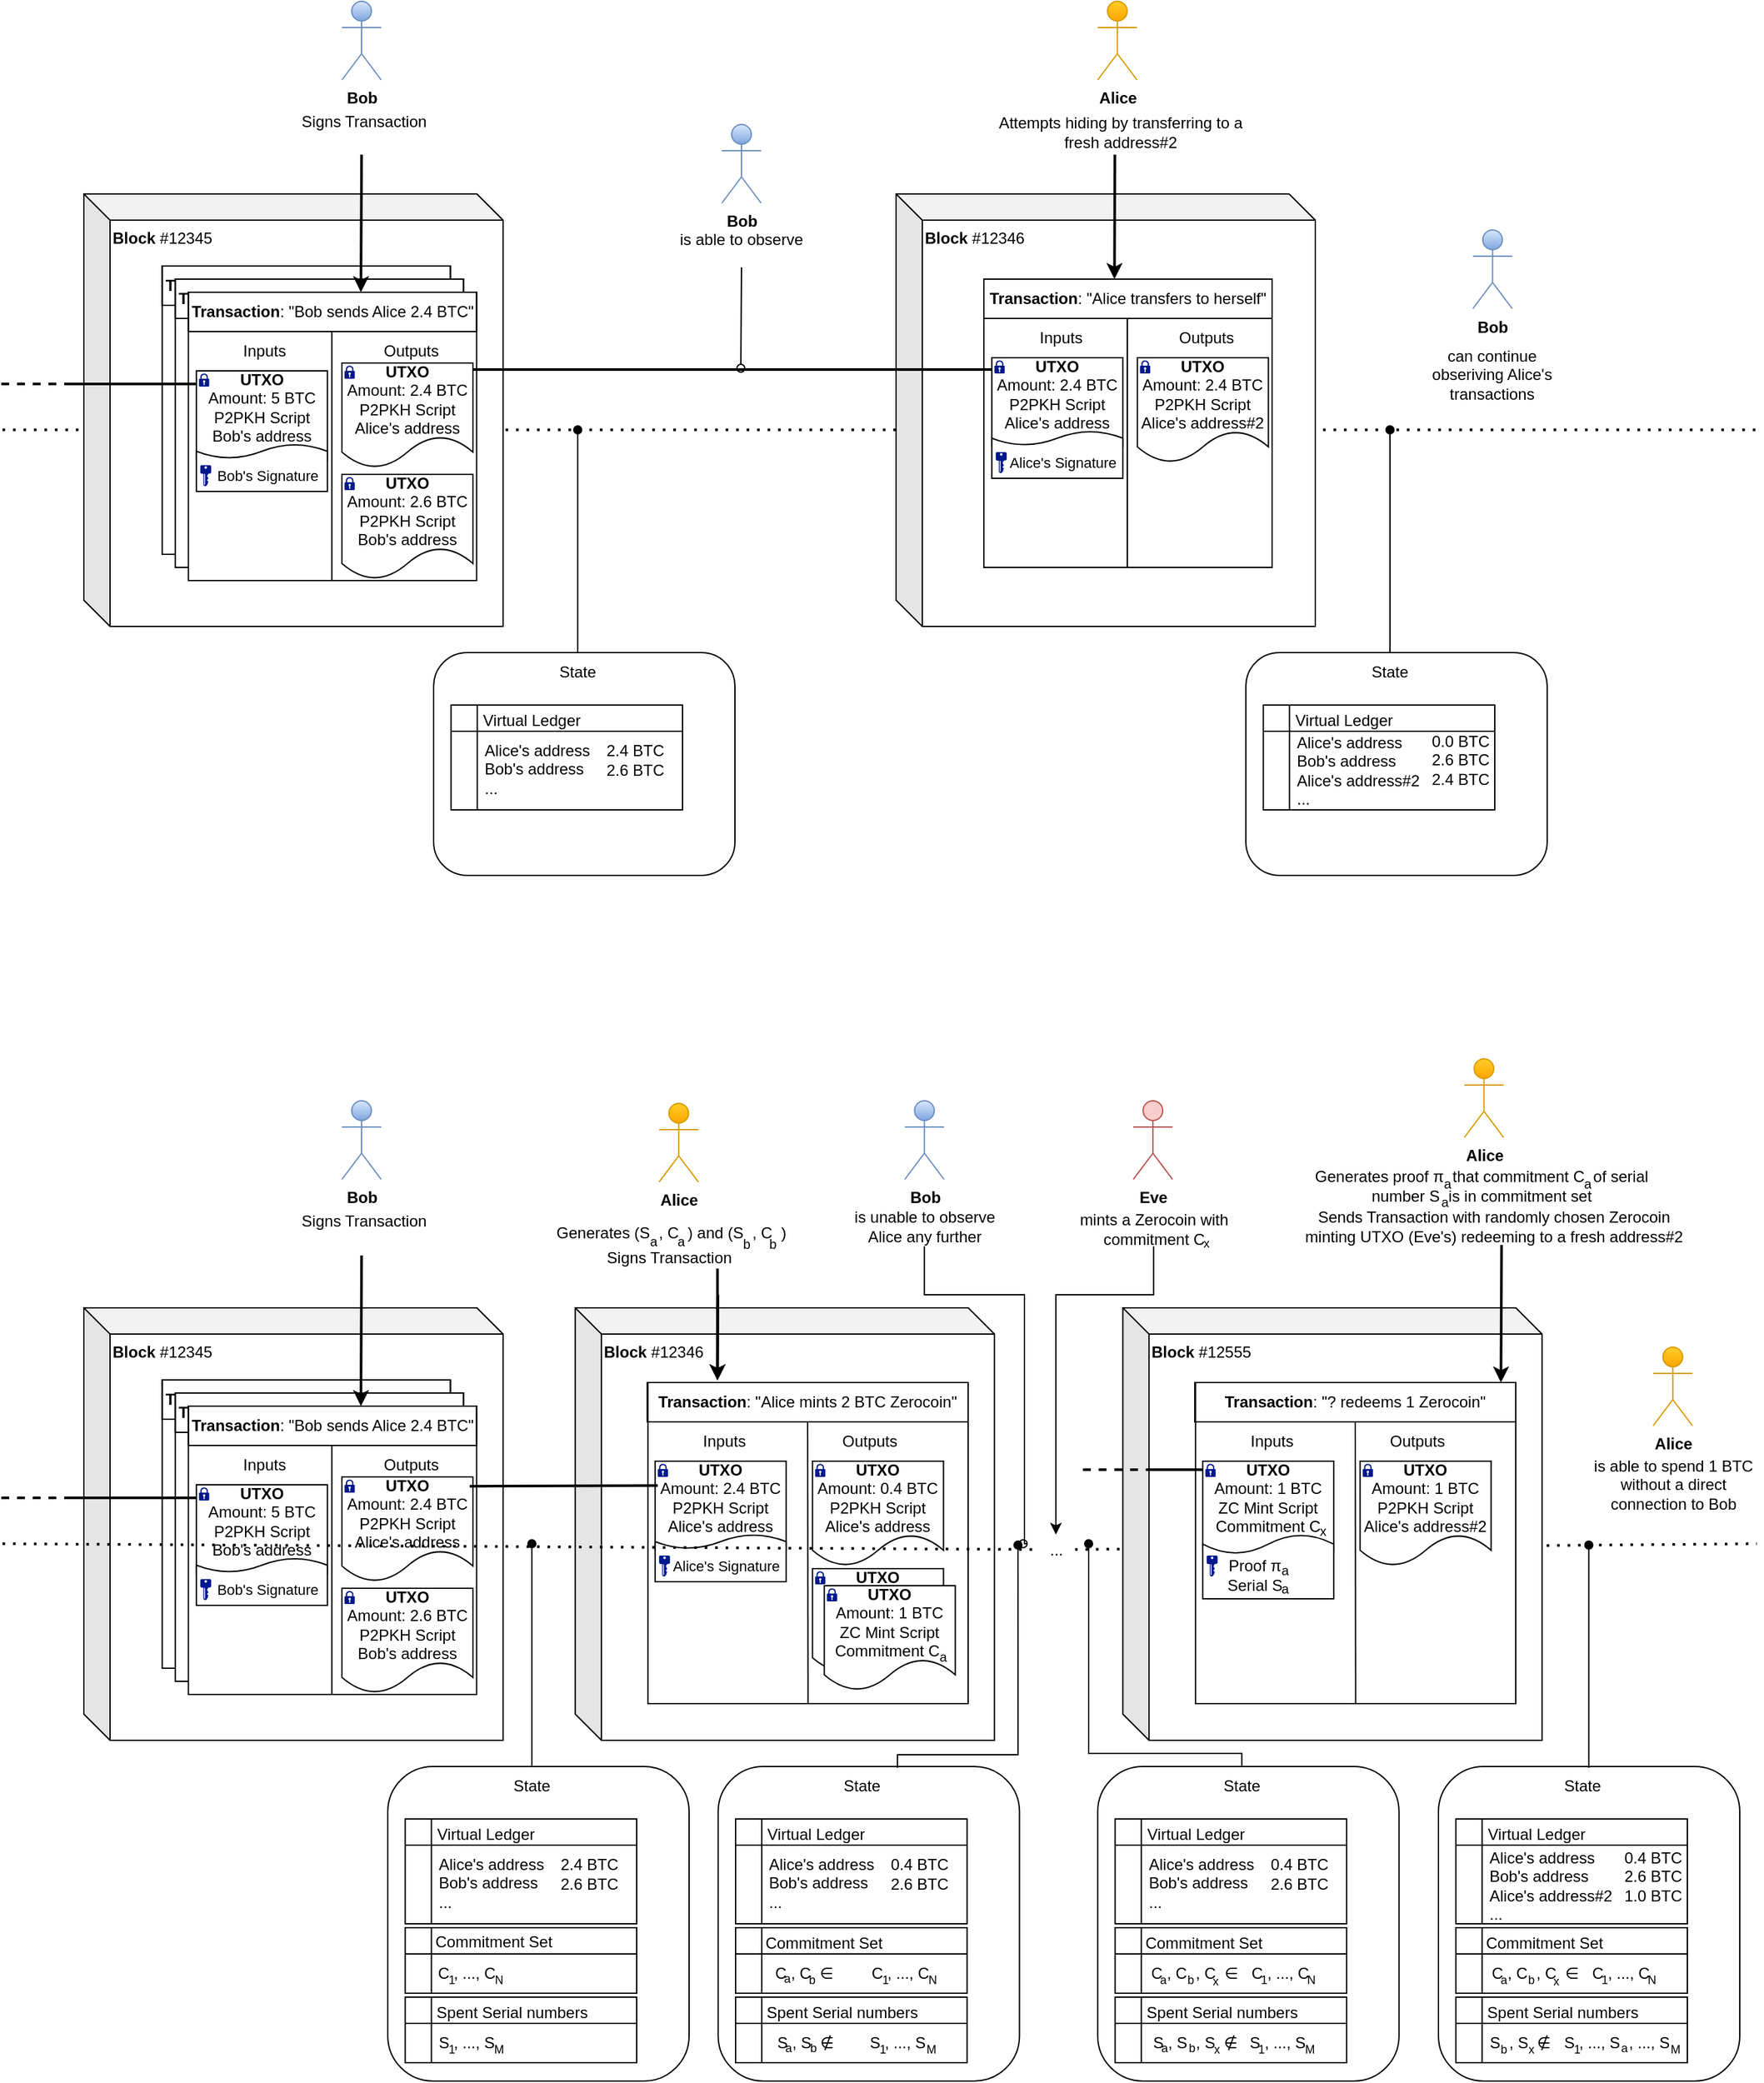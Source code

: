 <mxfile version="22.1.16" type="device">
  <diagram name="Page-1" id="G36I1ciaqv593En-_ECq">
    <mxGraphModel dx="2010" dy="2297" grid="1" gridSize="10" guides="1" tooltips="1" connect="1" arrows="1" fold="1" page="1" pageScale="1" pageWidth="850" pageHeight="1100" math="0" shadow="0">
      <root>
        <mxCell id="0" />
        <mxCell id="1" parent="0" />
        <mxCell id="dt-RGXItOU3hJiY5_GUJ-6" value="" style="endArrow=none;dashed=1;html=1;dashPattern=1 3;strokeWidth=2;rounded=0;" parent="1" edge="1">
          <mxGeometry width="50" height="50" relative="1" as="geometry">
            <mxPoint x="20.9" y="-670" as="sourcePoint" />
            <mxPoint x="1360" y="-670" as="targetPoint" />
          </mxGeometry>
        </mxCell>
        <mxCell id="dt-RGXItOU3hJiY5_GUJ-1" value="&lt;b&gt;Block&lt;/b&gt; #12345" style="shape=cube;whiteSpace=wrap;html=1;boundedLbl=1;backgroundOutline=1;darkOpacity=0.05;darkOpacity2=0.1;align=left;verticalAlign=top;" parent="1" vertex="1">
          <mxGeometry x="83" y="-850" width="320" height="330" as="geometry" />
        </mxCell>
        <mxCell id="dt-RGXItOU3hJiY5_GUJ-4" value="Bob" style="shape=umlActor;verticalLabelPosition=bottom;verticalAlign=top;html=1;outlineConnect=0;fillColor=#dae8fc;strokeColor=#6c8ebf;gradientColor=#7ea6e0;fontStyle=1" parent="1" vertex="1">
          <mxGeometry x="280" y="-997" width="30" height="60" as="geometry" />
        </mxCell>
        <mxCell id="dt-RGXItOU3hJiY5_GUJ-7" value="" style="whiteSpace=wrap;html=1;aspect=fixed;" parent="1" vertex="1">
          <mxGeometry x="142.8" y="-795" width="220" height="220" as="geometry" />
        </mxCell>
        <mxCell id="dt-RGXItOU3hJiY5_GUJ-8" value="&lt;b&gt;Transaction&lt;/b&gt;: &quot;Bob sends Alice 2.4 BTC&quot;" style="text;html=1;strokeColor=default;fillColor=none;align=center;verticalAlign=middle;whiteSpace=wrap;rounded=0;" parent="1" vertex="1">
          <mxGeometry x="142.8" y="-795" width="220" height="30" as="geometry" />
        </mxCell>
        <mxCell id="dt-RGXItOU3hJiY5_GUJ-26" value="" style="endArrow=none;html=1;rounded=0;exitX=0.5;exitY=1;exitDx=0;exitDy=0;entryX=0.5;entryY=1;entryDx=0;entryDy=0;" parent="1" edge="1">
          <mxGeometry width="50" height="50" relative="1" as="geometry">
            <mxPoint x="252.3" y="-575" as="sourcePoint" />
            <mxPoint x="252.3" y="-765" as="targetPoint" />
          </mxGeometry>
        </mxCell>
        <mxCell id="dt-RGXItOU3hJiY5_GUJ-27" value="" style="whiteSpace=wrap;html=1;aspect=fixed;" parent="1" vertex="1">
          <mxGeometry x="152.8" y="-785" width="220" height="220" as="geometry" />
        </mxCell>
        <mxCell id="dt-RGXItOU3hJiY5_GUJ-28" value="&lt;b&gt;Transaction&lt;/b&gt;: &quot;Bob sends Alice 2.4 BTC&quot;" style="text;html=1;strokeColor=default;fillColor=none;align=center;verticalAlign=middle;whiteSpace=wrap;rounded=0;" parent="1" vertex="1">
          <mxGeometry x="152.8" y="-785" width="220" height="30" as="geometry" />
        </mxCell>
        <mxCell id="dt-RGXItOU3hJiY5_GUJ-29" value="" style="endArrow=none;html=1;rounded=0;exitX=0.5;exitY=1;exitDx=0;exitDy=0;entryX=0.5;entryY=1;entryDx=0;entryDy=0;" parent="1" edge="1">
          <mxGeometry width="50" height="50" relative="1" as="geometry">
            <mxPoint x="262.3" y="-565" as="sourcePoint" />
            <mxPoint x="262.3" y="-755" as="targetPoint" />
          </mxGeometry>
        </mxCell>
        <mxCell id="dt-RGXItOU3hJiY5_GUJ-30" value="" style="whiteSpace=wrap;html=1;aspect=fixed;" parent="1" vertex="1">
          <mxGeometry x="162.8" y="-775" width="220" height="220" as="geometry" />
        </mxCell>
        <mxCell id="dt-RGXItOU3hJiY5_GUJ-31" value="&lt;b&gt;Transaction&lt;/b&gt;: &quot;Bob sends Alice 2.4 BTC&quot;" style="text;html=1;strokeColor=default;fillColor=none;align=center;verticalAlign=middle;whiteSpace=wrap;rounded=0;" parent="1" vertex="1">
          <mxGeometry x="162.8" y="-775" width="220" height="30" as="geometry" />
        </mxCell>
        <mxCell id="dt-RGXItOU3hJiY5_GUJ-32" value="" style="endArrow=none;html=1;rounded=0;exitX=0.5;exitY=1;exitDx=0;exitDy=0;entryX=0.5;entryY=1;entryDx=0;entryDy=0;" parent="1" edge="1">
          <mxGeometry width="50" height="50" relative="1" as="geometry">
            <mxPoint x="272.3" y="-555" as="sourcePoint" />
            <mxPoint x="272.3" y="-745" as="targetPoint" />
          </mxGeometry>
        </mxCell>
        <mxCell id="dt-RGXItOU3hJiY5_GUJ-39" value="" style="endArrow=classic;html=1;rounded=0;strokeWidth=2;" parent="1" edge="1">
          <mxGeometry width="50" height="50" relative="1" as="geometry">
            <mxPoint x="295" y="-880" as="sourcePoint" />
            <mxPoint x="294.5" y="-775" as="targetPoint" />
          </mxGeometry>
        </mxCell>
        <mxCell id="dt-RGXItOU3hJiY5_GUJ-40" value="Signs Transaction" style="text;html=1;strokeColor=none;fillColor=none;align=center;verticalAlign=middle;whiteSpace=wrap;rounded=0;" parent="1" vertex="1">
          <mxGeometry x="236.8" y="-920" width="120" height="30" as="geometry" />
        </mxCell>
        <mxCell id="dt-RGXItOU3hJiY5_GUJ-46" value="&lt;b&gt;UTXO&lt;/b&gt;&lt;br&gt;Amount: 5 BTC&lt;br&gt;P2PKH Script&lt;br&gt;Bob&#39;s address" style="shape=document;whiteSpace=wrap;html=1;boundedLbl=1;" parent="1" vertex="1">
          <mxGeometry x="168.9" y="-715" width="100" height="80" as="geometry" />
        </mxCell>
        <mxCell id="dt-RGXItOU3hJiY5_GUJ-47" value="" style="shape=document;whiteSpace=wrap;html=1;boundedLbl=1;rotation=-180;" parent="1" vertex="1">
          <mxGeometry x="168.9" y="-659" width="100" height="36" as="geometry" />
        </mxCell>
        <mxCell id="dt-RGXItOU3hJiY5_GUJ-48" value="" style="sketch=0;aspect=fixed;pointerEvents=1;shadow=0;dashed=0;html=1;strokeColor=none;labelPosition=center;verticalLabelPosition=bottom;verticalAlign=top;align=center;fillColor=#00188D;shape=mxgraph.mscae.enterprise.lock" parent="1" vertex="1">
          <mxGeometry x="170.9" y="-713" width="7.8" height="10" as="geometry" />
        </mxCell>
        <mxCell id="dt-RGXItOU3hJiY5_GUJ-49" value="" style="sketch=0;aspect=fixed;pointerEvents=1;shadow=0;dashed=0;html=1;strokeColor=none;labelPosition=center;verticalLabelPosition=bottom;verticalAlign=top;align=center;fillColor=#00188D;shape=mxgraph.mscae.enterprise.key_permissions" parent="1" vertex="1">
          <mxGeometry x="171.9" y="-643" width="8.32" height="16" as="geometry" />
        </mxCell>
        <mxCell id="dt-RGXItOU3hJiY5_GUJ-50" value="Bob&#39;s Signature" style="text;html=1;strokeColor=none;fillColor=none;align=center;verticalAlign=middle;whiteSpace=wrap;rounded=0;fontSize=11;" parent="1" vertex="1">
          <mxGeometry x="179.9" y="-647" width="87" height="24" as="geometry" />
        </mxCell>
        <mxCell id="dt-RGXItOU3hJiY5_GUJ-51" value="Inputs" style="text;html=1;strokeColor=none;fillColor=none;align=center;verticalAlign=middle;whiteSpace=wrap;rounded=0;" parent="1" vertex="1">
          <mxGeometry x="191.4" y="-745" width="60" height="30" as="geometry" />
        </mxCell>
        <mxCell id="dt-RGXItOU3hJiY5_GUJ-53" value="Outputs" style="text;html=1;strokeColor=none;fillColor=none;align=center;verticalAlign=middle;whiteSpace=wrap;rounded=0;" parent="1" vertex="1">
          <mxGeometry x="302.8" y="-745" width="60" height="30" as="geometry" />
        </mxCell>
        <mxCell id="dt-RGXItOU3hJiY5_GUJ-54" value="&lt;b&gt;UTXO&lt;/b&gt;&lt;br&gt;Amount: 2.4 BTC&lt;br&gt;P2PKH Script&lt;br&gt;Alice&#39;s address" style="shape=document;whiteSpace=wrap;html=1;boundedLbl=1;" parent="1" vertex="1">
          <mxGeometry x="280" y="-721" width="100" height="80" as="geometry" />
        </mxCell>
        <mxCell id="dt-RGXItOU3hJiY5_GUJ-56" value="" style="sketch=0;aspect=fixed;pointerEvents=1;shadow=0;dashed=0;html=1;strokeColor=none;labelPosition=center;verticalLabelPosition=bottom;verticalAlign=top;align=center;fillColor=#00188D;shape=mxgraph.mscae.enterprise.lock" parent="1" vertex="1">
          <mxGeometry x="282" y="-719" width="7.8" height="10" as="geometry" />
        </mxCell>
        <mxCell id="dt-RGXItOU3hJiY5_GUJ-59" value="&lt;b&gt;UTXO&lt;/b&gt;&lt;br&gt;Amount: 2.6 BTC&lt;br&gt;P2PKH Script&lt;br&gt;Bob&#39;s address" style="shape=document;whiteSpace=wrap;html=1;boundedLbl=1;" parent="1" vertex="1">
          <mxGeometry x="280" y="-636" width="100" height="80" as="geometry" />
        </mxCell>
        <mxCell id="dt-RGXItOU3hJiY5_GUJ-61" value="" style="sketch=0;aspect=fixed;pointerEvents=1;shadow=0;dashed=0;html=1;strokeColor=none;labelPosition=center;verticalLabelPosition=bottom;verticalAlign=top;align=center;fillColor=#00188D;shape=mxgraph.mscae.enterprise.lock" parent="1" vertex="1">
          <mxGeometry x="282" y="-634" width="7.8" height="10" as="geometry" />
        </mxCell>
        <mxCell id="dt-RGXItOU3hJiY5_GUJ-66" value="" style="rounded=1;whiteSpace=wrap;html=1;" parent="1" vertex="1">
          <mxGeometry x="350" y="-500" width="230" height="170" as="geometry" />
        </mxCell>
        <mxCell id="dt-RGXItOU3hJiY5_GUJ-73" style="edgeStyle=orthogonalEdgeStyle;rounded=0;orthogonalLoop=1;jettySize=auto;html=1;exitX=0.5;exitY=0;exitDx=0;exitDy=0;endArrow=oval;endFill=1;" parent="1" source="dt-RGXItOU3hJiY5_GUJ-68" edge="1">
          <mxGeometry relative="1" as="geometry">
            <mxPoint x="460" y="-670" as="targetPoint" />
          </mxGeometry>
        </mxCell>
        <mxCell id="dt-RGXItOU3hJiY5_GUJ-68" value="State" style="text;html=1;strokeColor=none;fillColor=none;align=center;verticalAlign=middle;whiteSpace=wrap;rounded=0;" parent="1" vertex="1">
          <mxGeometry x="350" y="-500" width="220" height="30" as="geometry" />
        </mxCell>
        <mxCell id="dt-RGXItOU3hJiY5_GUJ-70" value="" style="shape=internalStorage;whiteSpace=wrap;html=1;backgroundOutline=1;" parent="1" vertex="1">
          <mxGeometry x="363.3" y="-460" width="176.7" height="80" as="geometry" />
        </mxCell>
        <mxCell id="dt-RGXItOU3hJiY5_GUJ-71" value="Virtual Ledger" style="text;html=1;strokeColor=none;fillColor=none;align=center;verticalAlign=middle;whiteSpace=wrap;rounded=0;" parent="1" vertex="1">
          <mxGeometry x="375" y="-463" width="100" height="30" as="geometry" />
        </mxCell>
        <mxCell id="dt-RGXItOU3hJiY5_GUJ-74" value="Alice&#39;s address&lt;br&gt;Bob&#39;s address&lt;br&gt;..." style="text;html=1;strokeColor=none;fillColor=none;align=left;verticalAlign=middle;whiteSpace=wrap;rounded=0;" parent="1" vertex="1">
          <mxGeometry x="386.8" y="-433" width="107" height="43" as="geometry" />
        </mxCell>
        <mxCell id="dt-RGXItOU3hJiY5_GUJ-75" value="2.4 BTC&lt;br&gt;2.6 BTC" style="text;html=1;strokeColor=none;fillColor=none;align=left;verticalAlign=middle;whiteSpace=wrap;rounded=0;" parent="1" vertex="1">
          <mxGeometry x="480" y="-433" width="60" height="30" as="geometry" />
        </mxCell>
        <mxCell id="dt-RGXItOU3hJiY5_GUJ-76" value="" style="endArrow=none;html=1;rounded=0;strokeWidth=2;" parent="1" edge="1">
          <mxGeometry width="50" height="50" relative="1" as="geometry">
            <mxPoint x="70" y="-705" as="sourcePoint" />
            <mxPoint x="168.9" y="-705" as="targetPoint" />
          </mxGeometry>
        </mxCell>
        <mxCell id="dt-RGXItOU3hJiY5_GUJ-77" value="" style="endArrow=none;dashed=1;html=1;rounded=0;strokeWidth=2;" parent="1" edge="1">
          <mxGeometry width="50" height="50" relative="1" as="geometry">
            <mxPoint x="20" y="-705" as="sourcePoint" />
            <mxPoint x="138.9" y="-705" as="targetPoint" />
          </mxGeometry>
        </mxCell>
        <mxCell id="dt-RGXItOU3hJiY5_GUJ-78" value="&lt;b&gt;Block&lt;/b&gt; #12346" style="shape=cube;whiteSpace=wrap;html=1;boundedLbl=1;backgroundOutline=1;darkOpacity=0.05;darkOpacity2=0.1;align=left;verticalAlign=top;" parent="1" vertex="1">
          <mxGeometry x="703" y="-850" width="320" height="330" as="geometry" />
        </mxCell>
        <mxCell id="dt-RGXItOU3hJiY5_GUJ-81" value="" style="whiteSpace=wrap;html=1;aspect=fixed;" parent="1" vertex="1">
          <mxGeometry x="770" y="-785" width="220" height="220" as="geometry" />
        </mxCell>
        <mxCell id="dt-RGXItOU3hJiY5_GUJ-82" value="&lt;b&gt;Transaction&lt;/b&gt;: &quot;Alice transfers to herself&quot;" style="text;html=1;strokeColor=default;fillColor=none;align=center;verticalAlign=middle;whiteSpace=wrap;rounded=0;" parent="1" vertex="1">
          <mxGeometry x="770" y="-785" width="220" height="30" as="geometry" />
        </mxCell>
        <mxCell id="dt-RGXItOU3hJiY5_GUJ-83" value="" style="endArrow=none;html=1;rounded=0;exitX=0.5;exitY=1;exitDx=0;exitDy=0;entryX=0.5;entryY=1;entryDx=0;entryDy=0;" parent="1" edge="1">
          <mxGeometry width="50" height="50" relative="1" as="geometry">
            <mxPoint x="879.5" y="-565" as="sourcePoint" />
            <mxPoint x="879.5" y="-755" as="targetPoint" />
          </mxGeometry>
        </mxCell>
        <mxCell id="dt-RGXItOU3hJiY5_GUJ-84" value="&lt;b&gt;UTXO&lt;/b&gt;&lt;br&gt;Amount: 2.4 BTC&lt;br&gt;P2PKH Script&lt;br&gt;Alice&#39;s address" style="shape=document;whiteSpace=wrap;html=1;boundedLbl=1;" parent="1" vertex="1">
          <mxGeometry x="776.1" y="-725" width="100" height="80" as="geometry" />
        </mxCell>
        <mxCell id="dt-RGXItOU3hJiY5_GUJ-85" value="" style="shape=document;whiteSpace=wrap;html=1;boundedLbl=1;rotation=-180;" parent="1" vertex="1">
          <mxGeometry x="776.1" y="-669" width="100" height="36" as="geometry" />
        </mxCell>
        <mxCell id="dt-RGXItOU3hJiY5_GUJ-86" value="" style="sketch=0;aspect=fixed;pointerEvents=1;shadow=0;dashed=0;html=1;strokeColor=none;labelPosition=center;verticalLabelPosition=bottom;verticalAlign=top;align=center;fillColor=#00188D;shape=mxgraph.mscae.enterprise.lock" parent="1" vertex="1">
          <mxGeometry x="778.1" y="-723" width="7.8" height="10" as="geometry" />
        </mxCell>
        <mxCell id="dt-RGXItOU3hJiY5_GUJ-87" value="" style="sketch=0;aspect=fixed;pointerEvents=1;shadow=0;dashed=0;html=1;strokeColor=none;labelPosition=center;verticalLabelPosition=bottom;verticalAlign=top;align=center;fillColor=#00188D;shape=mxgraph.mscae.enterprise.key_permissions" parent="1" vertex="1">
          <mxGeometry x="779.1" y="-653" width="8.32" height="16" as="geometry" />
        </mxCell>
        <mxCell id="dt-RGXItOU3hJiY5_GUJ-88" value="Alice&#39;s Signature" style="text;html=1;strokeColor=none;fillColor=none;align=center;verticalAlign=middle;whiteSpace=wrap;rounded=0;fontSize=11;" parent="1" vertex="1">
          <mxGeometry x="787.1" y="-657" width="87" height="24" as="geometry" />
        </mxCell>
        <mxCell id="dt-RGXItOU3hJiY5_GUJ-89" value="Inputs" style="text;html=1;strokeColor=none;fillColor=none;align=center;verticalAlign=middle;whiteSpace=wrap;rounded=0;" parent="1" vertex="1">
          <mxGeometry x="798.6" y="-755" width="60" height="30" as="geometry" />
        </mxCell>
        <mxCell id="dt-RGXItOU3hJiY5_GUJ-90" value="Outputs" style="text;html=1;strokeColor=none;fillColor=none;align=center;verticalAlign=middle;whiteSpace=wrap;rounded=0;" parent="1" vertex="1">
          <mxGeometry x="910" y="-755" width="60" height="30" as="geometry" />
        </mxCell>
        <mxCell id="dt-RGXItOU3hJiY5_GUJ-91" value="&lt;b&gt;UTXO&lt;/b&gt;&lt;br&gt;Amount: 2.4 BTC&lt;br&gt;P2PKH Script&lt;br&gt;Alice&#39;s address#2" style="shape=document;whiteSpace=wrap;html=1;boundedLbl=1;" parent="1" vertex="1">
          <mxGeometry x="887.2" y="-725" width="100" height="80" as="geometry" />
        </mxCell>
        <mxCell id="dt-RGXItOU3hJiY5_GUJ-92" value="" style="sketch=0;aspect=fixed;pointerEvents=1;shadow=0;dashed=0;html=1;strokeColor=none;labelPosition=center;verticalLabelPosition=bottom;verticalAlign=top;align=center;fillColor=#00188D;shape=mxgraph.mscae.enterprise.lock" parent="1" vertex="1">
          <mxGeometry x="889.2" y="-723" width="7.8" height="10" as="geometry" />
        </mxCell>
        <mxCell id="dt-RGXItOU3hJiY5_GUJ-95" style="edgeStyle=orthogonalEdgeStyle;rounded=0;orthogonalLoop=1;jettySize=auto;html=1;entryX=0;entryY=0.382;entryDx=0;entryDy=0;entryPerimeter=0;endArrow=none;endFill=0;strokeWidth=2;" parent="1" edge="1">
          <mxGeometry relative="1" as="geometry">
            <mxPoint x="776" y="-715.96" as="targetPoint" />
            <mxPoint x="380" y="-716" as="sourcePoint" />
          </mxGeometry>
        </mxCell>
        <mxCell id="dt-RGXItOU3hJiY5_GUJ-96" value="Bob" style="shape=umlActor;verticalLabelPosition=bottom;verticalAlign=top;html=1;outlineConnect=0;fillColor=#dae8fc;strokeColor=#6c8ebf;gradientColor=#7ea6e0;fontStyle=1" parent="1" vertex="1">
          <mxGeometry x="570" y="-903" width="30" height="60" as="geometry" />
        </mxCell>
        <mxCell id="dt-RGXItOU3hJiY5_GUJ-98" value="is able to observe" style="text;html=1;strokeColor=none;fillColor=none;align=center;verticalAlign=middle;whiteSpace=wrap;rounded=0;" parent="1" vertex="1">
          <mxGeometry x="525" y="-830" width="120" height="30" as="geometry" />
        </mxCell>
        <mxCell id="dt-RGXItOU3hJiY5_GUJ-100" value="" style="endArrow=oval;html=1;rounded=0;strokeWidth=1;endFill=0;" parent="1" edge="1">
          <mxGeometry width="50" height="50" relative="1" as="geometry">
            <mxPoint x="585" y="-794" as="sourcePoint" />
            <mxPoint x="584.5" y="-717" as="targetPoint" />
          </mxGeometry>
        </mxCell>
        <mxCell id="dt-RGXItOU3hJiY5_GUJ-156" value="" style="endArrow=none;dashed=1;html=1;dashPattern=1 3;strokeWidth=2;rounded=0;" parent="1" edge="1" source="dt-RGXItOU3hJiY5_GUJ-360">
          <mxGeometry width="50" height="50" relative="1" as="geometry">
            <mxPoint x="20.9" y="180" as="sourcePoint" />
            <mxPoint x="1360" y="180" as="targetPoint" />
          </mxGeometry>
        </mxCell>
        <mxCell id="dt-RGXItOU3hJiY5_GUJ-157" value="&lt;b&gt;Block&lt;/b&gt; #12345" style="shape=cube;whiteSpace=wrap;html=1;boundedLbl=1;backgroundOutline=1;darkOpacity=0.05;darkOpacity2=0.1;align=left;verticalAlign=top;" parent="1" vertex="1">
          <mxGeometry x="83" width="320" height="330" as="geometry" />
        </mxCell>
        <mxCell id="dt-RGXItOU3hJiY5_GUJ-158" value="Alice" style="shape=umlActor;verticalLabelPosition=bottom;verticalAlign=top;html=1;outlineConnect=0;fillColor=#ffcd28;strokeColor=#d79b00;gradientColor=#ffa500;fontStyle=1" parent="1" vertex="1">
          <mxGeometry x="522.1" y="-156" width="30" height="60" as="geometry" />
        </mxCell>
        <mxCell id="dt-RGXItOU3hJiY5_GUJ-159" value="Bob" style="shape=umlActor;verticalLabelPosition=bottom;verticalAlign=top;html=1;outlineConnect=0;fillColor=#dae8fc;strokeColor=#6c8ebf;gradientColor=#7ea6e0;fontStyle=1" parent="1" vertex="1">
          <mxGeometry x="280" y="-158" width="30" height="60" as="geometry" />
        </mxCell>
        <mxCell id="dt-RGXItOU3hJiY5_GUJ-160" value="" style="whiteSpace=wrap;html=1;aspect=fixed;" parent="1" vertex="1">
          <mxGeometry x="142.8" y="55" width="220" height="220" as="geometry" />
        </mxCell>
        <mxCell id="dt-RGXItOU3hJiY5_GUJ-161" value="&lt;b&gt;Transaction&lt;/b&gt;: &quot;Bob sends Alice 2.4 BTC&quot;" style="text;html=1;strokeColor=default;fillColor=none;align=center;verticalAlign=middle;whiteSpace=wrap;rounded=0;" parent="1" vertex="1">
          <mxGeometry x="142.8" y="55" width="220" height="30" as="geometry" />
        </mxCell>
        <mxCell id="dt-RGXItOU3hJiY5_GUJ-162" value="" style="endArrow=none;html=1;rounded=0;exitX=0.5;exitY=1;exitDx=0;exitDy=0;entryX=0.5;entryY=1;entryDx=0;entryDy=0;" parent="1" edge="1">
          <mxGeometry width="50" height="50" relative="1" as="geometry">
            <mxPoint x="252.3" y="275" as="sourcePoint" />
            <mxPoint x="252.3" y="85" as="targetPoint" />
          </mxGeometry>
        </mxCell>
        <mxCell id="dt-RGXItOU3hJiY5_GUJ-163" value="" style="whiteSpace=wrap;html=1;aspect=fixed;" parent="1" vertex="1">
          <mxGeometry x="152.8" y="65" width="220" height="220" as="geometry" />
        </mxCell>
        <mxCell id="dt-RGXItOU3hJiY5_GUJ-164" value="&lt;b&gt;Transaction&lt;/b&gt;: &quot;Bob sends Alice 2.4 BTC&quot;" style="text;html=1;strokeColor=default;fillColor=none;align=center;verticalAlign=middle;whiteSpace=wrap;rounded=0;" parent="1" vertex="1">
          <mxGeometry x="152.8" y="65" width="220" height="30" as="geometry" />
        </mxCell>
        <mxCell id="dt-RGXItOU3hJiY5_GUJ-165" value="" style="endArrow=none;html=1;rounded=0;exitX=0.5;exitY=1;exitDx=0;exitDy=0;entryX=0.5;entryY=1;entryDx=0;entryDy=0;" parent="1" edge="1">
          <mxGeometry width="50" height="50" relative="1" as="geometry">
            <mxPoint x="262.3" y="285" as="sourcePoint" />
            <mxPoint x="262.3" y="95" as="targetPoint" />
          </mxGeometry>
        </mxCell>
        <mxCell id="dt-RGXItOU3hJiY5_GUJ-166" value="" style="whiteSpace=wrap;html=1;aspect=fixed;" parent="1" vertex="1">
          <mxGeometry x="162.8" y="75" width="220" height="220" as="geometry" />
        </mxCell>
        <mxCell id="dt-RGXItOU3hJiY5_GUJ-167" value="&lt;b&gt;Transaction&lt;/b&gt;: &quot;Bob sends Alice 2.4 BTC&quot;" style="text;html=1;strokeColor=default;fillColor=none;align=center;verticalAlign=middle;whiteSpace=wrap;rounded=0;" parent="1" vertex="1">
          <mxGeometry x="162.8" y="75" width="220" height="30" as="geometry" />
        </mxCell>
        <mxCell id="dt-RGXItOU3hJiY5_GUJ-168" value="" style="endArrow=none;html=1;rounded=0;exitX=0.5;exitY=1;exitDx=0;exitDy=0;entryX=0.5;entryY=1;entryDx=0;entryDy=0;" parent="1" edge="1">
          <mxGeometry width="50" height="50" relative="1" as="geometry">
            <mxPoint x="272.3" y="295" as="sourcePoint" />
            <mxPoint x="272.3" y="105" as="targetPoint" />
          </mxGeometry>
        </mxCell>
        <mxCell id="dt-RGXItOU3hJiY5_GUJ-173" value="" style="endArrow=classic;html=1;rounded=0;strokeWidth=2;" parent="1" edge="1">
          <mxGeometry width="50" height="50" relative="1" as="geometry">
            <mxPoint x="295" y="-40" as="sourcePoint" />
            <mxPoint x="294.5" y="75" as="targetPoint" />
          </mxGeometry>
        </mxCell>
        <mxCell id="dt-RGXItOU3hJiY5_GUJ-174" value="Signs Transaction" style="text;html=1;strokeColor=none;fillColor=none;align=center;verticalAlign=middle;whiteSpace=wrap;rounded=0;" parent="1" vertex="1">
          <mxGeometry x="236.8" y="-81" width="120" height="30" as="geometry" />
        </mxCell>
        <mxCell id="dt-RGXItOU3hJiY5_GUJ-175" value="&lt;b&gt;UTXO&lt;/b&gt;&lt;br&gt;Amount: 5 BTC&lt;br&gt;P2PKH Script&lt;br&gt;Bob&#39;s address" style="shape=document;whiteSpace=wrap;html=1;boundedLbl=1;" parent="1" vertex="1">
          <mxGeometry x="168.9" y="135" width="100" height="80" as="geometry" />
        </mxCell>
        <mxCell id="dt-RGXItOU3hJiY5_GUJ-176" value="" style="shape=document;whiteSpace=wrap;html=1;boundedLbl=1;rotation=-180;" parent="1" vertex="1">
          <mxGeometry x="168.9" y="191" width="100" height="36" as="geometry" />
        </mxCell>
        <mxCell id="dt-RGXItOU3hJiY5_GUJ-177" value="" style="sketch=0;aspect=fixed;pointerEvents=1;shadow=0;dashed=0;html=1;strokeColor=none;labelPosition=center;verticalLabelPosition=bottom;verticalAlign=top;align=center;fillColor=#00188D;shape=mxgraph.mscae.enterprise.lock" parent="1" vertex="1">
          <mxGeometry x="170.9" y="137" width="7.8" height="10" as="geometry" />
        </mxCell>
        <mxCell id="dt-RGXItOU3hJiY5_GUJ-178" value="" style="sketch=0;aspect=fixed;pointerEvents=1;shadow=0;dashed=0;html=1;strokeColor=none;labelPosition=center;verticalLabelPosition=bottom;verticalAlign=top;align=center;fillColor=#00188D;shape=mxgraph.mscae.enterprise.key_permissions" parent="1" vertex="1">
          <mxGeometry x="171.9" y="207" width="8.32" height="16" as="geometry" />
        </mxCell>
        <mxCell id="dt-RGXItOU3hJiY5_GUJ-179" value="Bob&#39;s Signature" style="text;html=1;strokeColor=none;fillColor=none;align=center;verticalAlign=middle;whiteSpace=wrap;rounded=0;fontSize=11;" parent="1" vertex="1">
          <mxGeometry x="179.9" y="203" width="87" height="24" as="geometry" />
        </mxCell>
        <mxCell id="dt-RGXItOU3hJiY5_GUJ-180" value="Inputs" style="text;html=1;strokeColor=none;fillColor=none;align=center;verticalAlign=middle;whiteSpace=wrap;rounded=0;" parent="1" vertex="1">
          <mxGeometry x="191.4" y="105" width="60" height="30" as="geometry" />
        </mxCell>
        <mxCell id="dt-RGXItOU3hJiY5_GUJ-181" value="Outputs" style="text;html=1;strokeColor=none;fillColor=none;align=center;verticalAlign=middle;whiteSpace=wrap;rounded=0;" parent="1" vertex="1">
          <mxGeometry x="302.8" y="105" width="60" height="30" as="geometry" />
        </mxCell>
        <mxCell id="dt-RGXItOU3hJiY5_GUJ-182" value="&lt;b&gt;UTXO&lt;/b&gt;&lt;br&gt;Amount: 2.4 BTC&lt;br&gt;P2PKH Script&lt;br&gt;Alice&#39;s address" style="shape=document;whiteSpace=wrap;html=1;boundedLbl=1;" parent="1" vertex="1">
          <mxGeometry x="280" y="129" width="100" height="80" as="geometry" />
        </mxCell>
        <mxCell id="dt-RGXItOU3hJiY5_GUJ-183" value="" style="sketch=0;aspect=fixed;pointerEvents=1;shadow=0;dashed=0;html=1;strokeColor=none;labelPosition=center;verticalLabelPosition=bottom;verticalAlign=top;align=center;fillColor=#00188D;shape=mxgraph.mscae.enterprise.lock" parent="1" vertex="1">
          <mxGeometry x="282" y="131" width="7.8" height="10" as="geometry" />
        </mxCell>
        <mxCell id="dt-RGXItOU3hJiY5_GUJ-184" value="&lt;b&gt;UTXO&lt;/b&gt;&lt;br&gt;Amount: 2.6 BTC&lt;br&gt;P2PKH Script&lt;br&gt;Bob&#39;s address" style="shape=document;whiteSpace=wrap;html=1;boundedLbl=1;" parent="1" vertex="1">
          <mxGeometry x="280" y="214" width="100" height="80" as="geometry" />
        </mxCell>
        <mxCell id="dt-RGXItOU3hJiY5_GUJ-185" value="" style="sketch=0;aspect=fixed;pointerEvents=1;shadow=0;dashed=0;html=1;strokeColor=none;labelPosition=center;verticalLabelPosition=bottom;verticalAlign=top;align=center;fillColor=#00188D;shape=mxgraph.mscae.enterprise.lock" parent="1" vertex="1">
          <mxGeometry x="282" y="216" width="7.8" height="10" as="geometry" />
        </mxCell>
        <mxCell id="dt-RGXItOU3hJiY5_GUJ-186" value="" style="rounded=1;whiteSpace=wrap;html=1;" parent="1" vertex="1">
          <mxGeometry x="315" y="350" width="230" height="240" as="geometry" />
        </mxCell>
        <mxCell id="dt-RGXItOU3hJiY5_GUJ-187" style="edgeStyle=orthogonalEdgeStyle;rounded=0;orthogonalLoop=1;jettySize=auto;html=1;exitX=0.5;exitY=0;exitDx=0;exitDy=0;endArrow=oval;endFill=1;" parent="1" source="dt-RGXItOU3hJiY5_GUJ-188" edge="1">
          <mxGeometry relative="1" as="geometry">
            <mxPoint x="425" y="180" as="targetPoint" />
          </mxGeometry>
        </mxCell>
        <mxCell id="dt-RGXItOU3hJiY5_GUJ-188" value="State" style="text;html=1;strokeColor=none;fillColor=none;align=center;verticalAlign=middle;whiteSpace=wrap;rounded=0;" parent="1" vertex="1">
          <mxGeometry x="315" y="350" width="220" height="30" as="geometry" />
        </mxCell>
        <mxCell id="dt-RGXItOU3hJiY5_GUJ-189" value="" style="shape=internalStorage;whiteSpace=wrap;html=1;backgroundOutline=1;" parent="1" vertex="1">
          <mxGeometry x="328.3" y="390" width="176.7" height="80" as="geometry" />
        </mxCell>
        <mxCell id="dt-RGXItOU3hJiY5_GUJ-190" value="Virtual Ledger" style="text;html=1;strokeColor=none;fillColor=none;align=center;verticalAlign=middle;whiteSpace=wrap;rounded=0;" parent="1" vertex="1">
          <mxGeometry x="340" y="387" width="100" height="30" as="geometry" />
        </mxCell>
        <mxCell id="dt-RGXItOU3hJiY5_GUJ-191" value="Alice&#39;s address&lt;br&gt;Bob&#39;s address&lt;br&gt;..." style="text;html=1;strokeColor=none;fillColor=none;align=left;verticalAlign=middle;whiteSpace=wrap;rounded=0;" parent="1" vertex="1">
          <mxGeometry x="351.8" y="417" width="107" height="43" as="geometry" />
        </mxCell>
        <mxCell id="dt-RGXItOU3hJiY5_GUJ-192" value="2.4 BTC&lt;br&gt;2.6 BTC" style="text;html=1;strokeColor=none;fillColor=none;align=left;verticalAlign=middle;whiteSpace=wrap;rounded=0;" parent="1" vertex="1">
          <mxGeometry x="445" y="417" width="60" height="30" as="geometry" />
        </mxCell>
        <mxCell id="dt-RGXItOU3hJiY5_GUJ-193" value="" style="endArrow=none;html=1;rounded=0;strokeWidth=2;" parent="1" edge="1">
          <mxGeometry width="50" height="50" relative="1" as="geometry">
            <mxPoint x="70" y="145" as="sourcePoint" />
            <mxPoint x="168.9" y="145" as="targetPoint" />
          </mxGeometry>
        </mxCell>
        <mxCell id="dt-RGXItOU3hJiY5_GUJ-194" value="" style="endArrow=none;dashed=1;html=1;rounded=0;strokeWidth=2;" parent="1" edge="1">
          <mxGeometry width="50" height="50" relative="1" as="geometry">
            <mxPoint x="20" y="145" as="sourcePoint" />
            <mxPoint x="138.9" y="145" as="targetPoint" />
          </mxGeometry>
        </mxCell>
        <mxCell id="dt-RGXItOU3hJiY5_GUJ-195" value="&lt;b&gt;Block&lt;/b&gt; #12346" style="shape=cube;whiteSpace=wrap;html=1;boundedLbl=1;backgroundOutline=1;darkOpacity=0.05;darkOpacity2=0.1;align=left;verticalAlign=top;" parent="1" vertex="1">
          <mxGeometry x="458.1" width="320" height="330" as="geometry" />
        </mxCell>
        <mxCell id="dt-RGXItOU3hJiY5_GUJ-212" value="" style="shape=internalStorage;whiteSpace=wrap;html=1;backgroundOutline=1;" parent="1" vertex="1">
          <mxGeometry x="328.3" y="473" width="176.7" height="50" as="geometry" />
        </mxCell>
        <mxCell id="dt-RGXItOU3hJiY5_GUJ-213" value="Commitment Set" style="text;html=1;strokeColor=none;fillColor=none;align=center;verticalAlign=middle;whiteSpace=wrap;rounded=0;" parent="1" vertex="1">
          <mxGeometry x="333.42" y="469" width="126" height="30" as="geometry" />
        </mxCell>
        <mxCell id="dt-RGXItOU3hJiY5_GUJ-216" value="C , ..., C&amp;nbsp;" style="text;html=1;strokeColor=none;fillColor=none;align=center;verticalAlign=middle;whiteSpace=wrap;rounded=0;" parent="1" vertex="1">
          <mxGeometry x="346.6" y="493" width="60" height="30" as="geometry" />
        </mxCell>
        <mxCell id="dt-RGXItOU3hJiY5_GUJ-217" value="1" style="text;html=1;strokeColor=none;fillColor=none;align=center;verticalAlign=middle;whiteSpace=wrap;rounded=0;fontSize=9;" parent="1" vertex="1">
          <mxGeometry x="334.42" y="498" width="60" height="30" as="geometry" />
        </mxCell>
        <mxCell id="dt-RGXItOU3hJiY5_GUJ-218" value="N" style="text;html=1;strokeColor=none;fillColor=none;align=center;verticalAlign=middle;whiteSpace=wrap;rounded=0;fontSize=9;" parent="1" vertex="1">
          <mxGeometry x="370.42" y="498" width="60" height="30" as="geometry" />
        </mxCell>
        <mxCell id="dt-RGXItOU3hJiY5_GUJ-219" value="" style="shape=internalStorage;whiteSpace=wrap;html=1;backgroundOutline=1;" parent="1" vertex="1">
          <mxGeometry x="328.3" y="526" width="176.7" height="50" as="geometry" />
        </mxCell>
        <mxCell id="dt-RGXItOU3hJiY5_GUJ-220" value="Spent Serial numbers" style="text;html=1;strokeColor=none;fillColor=none;align=center;verticalAlign=middle;whiteSpace=wrap;rounded=0;" parent="1" vertex="1">
          <mxGeometry x="346.6" y="523" width="126" height="30" as="geometry" />
        </mxCell>
        <mxCell id="dt-RGXItOU3hJiY5_GUJ-221" value="S , ..., S&amp;nbsp;" style="text;html=1;strokeColor=none;fillColor=none;align=center;verticalAlign=middle;whiteSpace=wrap;rounded=0;" parent="1" vertex="1">
          <mxGeometry x="346.6" y="546" width="60" height="30" as="geometry" />
        </mxCell>
        <mxCell id="dt-RGXItOU3hJiY5_GUJ-222" value="1" style="text;html=1;strokeColor=none;fillColor=none;align=center;verticalAlign=middle;whiteSpace=wrap;rounded=0;fontSize=9;" parent="1" vertex="1">
          <mxGeometry x="334.42" y="551" width="60" height="30" as="geometry" />
        </mxCell>
        <mxCell id="dt-RGXItOU3hJiY5_GUJ-223" value="M" style="text;html=1;strokeColor=none;fillColor=none;align=center;verticalAlign=middle;whiteSpace=wrap;rounded=0;fontSize=9;" parent="1" vertex="1">
          <mxGeometry x="370.42" y="551" width="60" height="30" as="geometry" />
        </mxCell>
        <mxCell id="dt-RGXItOU3hJiY5_GUJ-228" value="" style="rounded=0;whiteSpace=wrap;html=1;" parent="1" vertex="1">
          <mxGeometry x="513.6" y="57" width="244.4" height="245" as="geometry" />
        </mxCell>
        <mxCell id="dt-RGXItOU3hJiY5_GUJ-197" value="&lt;b&gt;Transaction&lt;/b&gt;: &quot;Alice mints 2 BTC Zerocoin&quot;" style="text;html=1;strokeColor=default;fillColor=none;align=center;verticalAlign=middle;whiteSpace=wrap;rounded=0;" parent="1" vertex="1">
          <mxGeometry x="513" y="57" width="245" height="30" as="geometry" />
        </mxCell>
        <mxCell id="dt-RGXItOU3hJiY5_GUJ-198" value="" style="endArrow=none;html=1;rounded=0;exitX=0.5;exitY=1;exitDx=0;exitDy=0;entryX=0.5;entryY=1;entryDx=0;entryDy=0;" parent="1" source="dt-RGXItOU3hJiY5_GUJ-228" target="dt-RGXItOU3hJiY5_GUJ-197" edge="1">
          <mxGeometry width="50" height="50" relative="1" as="geometry">
            <mxPoint x="622.5" y="277" as="sourcePoint" />
            <mxPoint x="622.5" y="87" as="targetPoint" />
          </mxGeometry>
        </mxCell>
        <mxCell id="dt-RGXItOU3hJiY5_GUJ-199" value="&lt;b&gt;UTXO&lt;/b&gt;&lt;br&gt;Amount: 2.4 BTC&lt;br&gt;P2PKH Script&lt;br&gt;Alice&#39;s address" style="shape=document;whiteSpace=wrap;html=1;boundedLbl=1;" parent="1" vertex="1">
          <mxGeometry x="519.1" y="117" width="100" height="80" as="geometry" />
        </mxCell>
        <mxCell id="dt-RGXItOU3hJiY5_GUJ-200" value="" style="shape=document;whiteSpace=wrap;html=1;boundedLbl=1;rotation=-180;" parent="1" vertex="1">
          <mxGeometry x="519.1" y="173" width="100" height="36" as="geometry" />
        </mxCell>
        <mxCell id="dt-RGXItOU3hJiY5_GUJ-201" value="" style="sketch=0;aspect=fixed;pointerEvents=1;shadow=0;dashed=0;html=1;strokeColor=none;labelPosition=center;verticalLabelPosition=bottom;verticalAlign=top;align=center;fillColor=#00188D;shape=mxgraph.mscae.enterprise.lock" parent="1" vertex="1">
          <mxGeometry x="521.1" y="119" width="7.8" height="10" as="geometry" />
        </mxCell>
        <mxCell id="dt-RGXItOU3hJiY5_GUJ-202" value="" style="sketch=0;aspect=fixed;pointerEvents=1;shadow=0;dashed=0;html=1;strokeColor=none;labelPosition=center;verticalLabelPosition=bottom;verticalAlign=top;align=center;fillColor=#00188D;shape=mxgraph.mscae.enterprise.key_permissions" parent="1" vertex="1">
          <mxGeometry x="522.1" y="189" width="8.32" height="16" as="geometry" />
        </mxCell>
        <mxCell id="dt-RGXItOU3hJiY5_GUJ-203" value="Alice&#39;s Signature" style="text;html=1;strokeColor=none;fillColor=none;align=center;verticalAlign=middle;whiteSpace=wrap;rounded=0;fontSize=11;" parent="1" vertex="1">
          <mxGeometry x="530.1" y="185" width="87" height="24" as="geometry" />
        </mxCell>
        <mxCell id="dt-RGXItOU3hJiY5_GUJ-204" value="Inputs" style="text;html=1;strokeColor=none;fillColor=none;align=center;verticalAlign=middle;whiteSpace=wrap;rounded=0;" parent="1" vertex="1">
          <mxGeometry x="541.6" y="87" width="60" height="30" as="geometry" />
        </mxCell>
        <mxCell id="dt-RGXItOU3hJiY5_GUJ-205" value="Outputs" style="text;html=1;strokeColor=none;fillColor=none;align=center;verticalAlign=middle;whiteSpace=wrap;rounded=0;" parent="1" vertex="1">
          <mxGeometry x="653" y="87" width="60" height="30" as="geometry" />
        </mxCell>
        <mxCell id="dt-RGXItOU3hJiY5_GUJ-206" value="&lt;b&gt;UTXO&lt;/b&gt;&lt;br&gt;Amount: 0.4 BTC&lt;br&gt;P2PKH Script&lt;br&gt;Alice&#39;s address" style="shape=document;whiteSpace=wrap;html=1;boundedLbl=1;" parent="1" vertex="1">
          <mxGeometry x="639.2" y="117" width="100" height="80" as="geometry" />
        </mxCell>
        <mxCell id="dt-RGXItOU3hJiY5_GUJ-207" value="" style="sketch=0;aspect=fixed;pointerEvents=1;shadow=0;dashed=0;html=1;strokeColor=none;labelPosition=center;verticalLabelPosition=bottom;verticalAlign=top;align=center;fillColor=#00188D;shape=mxgraph.mscae.enterprise.lock" parent="1" vertex="1">
          <mxGeometry x="641.2" y="119" width="7.8" height="10" as="geometry" />
        </mxCell>
        <mxCell id="dt-RGXItOU3hJiY5_GUJ-225" value="&lt;b&gt;UTXO&lt;/b&gt;&lt;br&gt;Amount: 1 BTC&lt;br&gt;ZC Mint Script&lt;br&gt;Commitment C&amp;nbsp;" style="shape=document;whiteSpace=wrap;html=1;boundedLbl=1;" parent="1" vertex="1">
          <mxGeometry x="639.2" y="199" width="100" height="80" as="geometry" />
        </mxCell>
        <mxCell id="dt-RGXItOU3hJiY5_GUJ-226" value="a" style="text;html=1;strokeColor=none;fillColor=none;align=center;verticalAlign=middle;whiteSpace=wrap;rounded=0;fontSize=8;" parent="1" vertex="1">
          <mxGeometry x="699.0" y="241" width="60" height="30" as="geometry" />
        </mxCell>
        <mxCell id="dt-RGXItOU3hJiY5_GUJ-229" value="" style="sketch=0;aspect=fixed;pointerEvents=1;shadow=0;dashed=0;html=1;strokeColor=none;labelPosition=center;verticalLabelPosition=bottom;verticalAlign=top;align=center;fillColor=#00188D;shape=mxgraph.mscae.enterprise.lock" parent="1" vertex="1">
          <mxGeometry x="641.2" y="201" width="7.8" height="10" as="geometry" />
        </mxCell>
        <mxCell id="dt-RGXItOU3hJiY5_GUJ-231" value="&lt;b&gt;UTXO&lt;/b&gt;&lt;br&gt;Amount: 1 BTC&lt;br&gt;ZC Mint Script&lt;br&gt;Commitment C&amp;nbsp;" style="shape=document;whiteSpace=wrap;html=1;boundedLbl=1;" parent="1" vertex="1">
          <mxGeometry x="648.2" y="212" width="100" height="80" as="geometry" />
        </mxCell>
        <mxCell id="dt-RGXItOU3hJiY5_GUJ-232" value="a" style="text;html=1;strokeColor=none;fillColor=none;align=center;verticalAlign=middle;whiteSpace=wrap;rounded=0;fontSize=10;" parent="1" vertex="1">
          <mxGeometry x="709.0" y="251" width="60" height="30" as="geometry" />
        </mxCell>
        <mxCell id="dt-RGXItOU3hJiY5_GUJ-233" value="" style="sketch=0;aspect=fixed;pointerEvents=1;shadow=0;dashed=0;html=1;strokeColor=none;labelPosition=center;verticalLabelPosition=bottom;verticalAlign=top;align=center;fillColor=#00188D;shape=mxgraph.mscae.enterprise.lock" parent="1" vertex="1">
          <mxGeometry x="650.2" y="214" width="7.8" height="10" as="geometry" />
        </mxCell>
        <mxCell id="dt-RGXItOU3hJiY5_GUJ-224" style="edgeStyle=orthogonalEdgeStyle;rounded=0;orthogonalLoop=1;jettySize=auto;html=1;endArrow=none;endFill=0;strokeWidth=2;" parent="1" edge="1">
          <mxGeometry relative="1" as="geometry">
            <mxPoint x="386.2" y="136.11" as="sourcePoint" />
            <mxPoint x="521.1" y="135.63" as="targetPoint" />
            <Array as="points">
              <mxPoint x="377.5" y="135.87" />
            </Array>
          </mxGeometry>
        </mxCell>
        <mxCell id="dt-RGXItOU3hJiY5_GUJ-234" value="" style="rounded=1;whiteSpace=wrap;html=1;" parent="1" vertex="1">
          <mxGeometry x="567.2" y="350" width="230" height="240" as="geometry" />
        </mxCell>
        <mxCell id="dt-RGXItOU3hJiY5_GUJ-235" style="edgeStyle=orthogonalEdgeStyle;rounded=0;orthogonalLoop=1;jettySize=auto;html=1;exitX=0.5;exitY=0;exitDx=0;exitDy=0;endArrow=oval;endFill=1;" parent="1" edge="1">
          <mxGeometry relative="1" as="geometry">
            <mxPoint x="796.06" y="181" as="targetPoint" />
            <mxPoint x="704.06" y="351" as="sourcePoint" />
            <Array as="points">
              <mxPoint x="703.96" y="341" />
              <mxPoint x="795.96" y="341" />
            </Array>
          </mxGeometry>
        </mxCell>
        <mxCell id="dt-RGXItOU3hJiY5_GUJ-236" value="State" style="text;html=1;strokeColor=none;fillColor=none;align=center;verticalAlign=middle;whiteSpace=wrap;rounded=0;" parent="1" vertex="1">
          <mxGeometry x="567.2" y="350" width="220" height="30" as="geometry" />
        </mxCell>
        <mxCell id="dt-RGXItOU3hJiY5_GUJ-237" value="" style="shape=internalStorage;whiteSpace=wrap;html=1;backgroundOutline=1;" parent="1" vertex="1">
          <mxGeometry x="580.5" y="390" width="176.7" height="80" as="geometry" />
        </mxCell>
        <mxCell id="dt-RGXItOU3hJiY5_GUJ-238" value="Virtual Ledger" style="text;html=1;strokeColor=none;fillColor=none;align=center;verticalAlign=middle;whiteSpace=wrap;rounded=0;" parent="1" vertex="1">
          <mxGeometry x="592.2" y="387" width="100" height="30" as="geometry" />
        </mxCell>
        <mxCell id="dt-RGXItOU3hJiY5_GUJ-239" value="Alice&#39;s address&lt;br&gt;Bob&#39;s address&lt;br&gt;..." style="text;html=1;strokeColor=none;fillColor=none;align=left;verticalAlign=middle;whiteSpace=wrap;rounded=0;" parent="1" vertex="1">
          <mxGeometry x="604" y="417" width="107" height="43" as="geometry" />
        </mxCell>
        <mxCell id="dt-RGXItOU3hJiY5_GUJ-240" value="0.4 BTC&lt;br&gt;2.6 BTC" style="text;html=1;strokeColor=none;fillColor=none;align=left;verticalAlign=middle;whiteSpace=wrap;rounded=0;" parent="1" vertex="1">
          <mxGeometry x="697.2" y="417" width="60" height="30" as="geometry" />
        </mxCell>
        <mxCell id="dt-RGXItOU3hJiY5_GUJ-241" value="" style="shape=internalStorage;whiteSpace=wrap;html=1;backgroundOutline=1;" parent="1" vertex="1">
          <mxGeometry x="580.5" y="473" width="176.7" height="50" as="geometry" />
        </mxCell>
        <mxCell id="dt-RGXItOU3hJiY5_GUJ-242" value="Commitment Set" style="text;html=1;strokeColor=none;fillColor=none;align=center;verticalAlign=middle;whiteSpace=wrap;rounded=0;" parent="1" vertex="1">
          <mxGeometry x="585.2" y="470" width="126" height="30" as="geometry" />
        </mxCell>
        <mxCell id="dt-RGXItOU3hJiY5_GUJ-243" value="C , ..., C&amp;nbsp;" style="text;html=1;strokeColor=none;fillColor=none;align=center;verticalAlign=middle;whiteSpace=wrap;rounded=0;" parent="1" vertex="1">
          <mxGeometry x="677.8" y="493" width="60" height="30" as="geometry" />
        </mxCell>
        <mxCell id="dt-RGXItOU3hJiY5_GUJ-244" value="1" style="text;html=1;strokeColor=none;fillColor=none;align=center;verticalAlign=middle;whiteSpace=wrap;rounded=0;fontSize=9;" parent="1" vertex="1">
          <mxGeometry x="664.62" y="498" width="60" height="30" as="geometry" />
        </mxCell>
        <mxCell id="dt-RGXItOU3hJiY5_GUJ-245" value="N" style="text;html=1;strokeColor=none;fillColor=none;align=center;verticalAlign=middle;whiteSpace=wrap;rounded=0;fontSize=9;" parent="1" vertex="1">
          <mxGeometry x="700.62" y="498" width="60" height="30" as="geometry" />
        </mxCell>
        <mxCell id="dt-RGXItOU3hJiY5_GUJ-246" value="" style="shape=internalStorage;whiteSpace=wrap;html=1;backgroundOutline=1;" parent="1" vertex="1">
          <mxGeometry x="580.5" y="526" width="176.7" height="50" as="geometry" />
        </mxCell>
        <mxCell id="dt-RGXItOU3hJiY5_GUJ-247" value="Spent Serial numbers" style="text;html=1;strokeColor=none;fillColor=none;align=center;verticalAlign=middle;whiteSpace=wrap;rounded=0;" parent="1" vertex="1">
          <mxGeometry x="598.8" y="523" width="126" height="30" as="geometry" />
        </mxCell>
        <mxCell id="dt-RGXItOU3hJiY5_GUJ-248" value="S , ..., S&amp;nbsp;" style="text;html=1;strokeColor=none;fillColor=none;align=center;verticalAlign=middle;whiteSpace=wrap;rounded=0;" parent="1" vertex="1">
          <mxGeometry x="675.8" y="546" width="60" height="30" as="geometry" />
        </mxCell>
        <mxCell id="dt-RGXItOU3hJiY5_GUJ-249" value="1" style="text;html=1;strokeColor=none;fillColor=none;align=center;verticalAlign=middle;whiteSpace=wrap;rounded=0;fontSize=9;" parent="1" vertex="1">
          <mxGeometry x="662.62" y="551" width="60" height="30" as="geometry" />
        </mxCell>
        <mxCell id="dt-RGXItOU3hJiY5_GUJ-250" value="M" style="text;html=1;strokeColor=none;fillColor=none;align=center;verticalAlign=middle;whiteSpace=wrap;rounded=0;fontSize=9;" parent="1" vertex="1">
          <mxGeometry x="699.62" y="551" width="60" height="30" as="geometry" />
        </mxCell>
        <mxCell id="dt-RGXItOU3hJiY5_GUJ-252" value="C , C&amp;nbsp;&amp;nbsp;∈" style="text;html=1;strokeColor=none;fillColor=none;align=center;verticalAlign=middle;whiteSpace=wrap;rounded=0;" parent="1" vertex="1">
          <mxGeometry x="602.62" y="493" width="60" height="30" as="geometry" />
        </mxCell>
        <mxCell id="dt-RGXItOU3hJiY5_GUJ-253" value="S , S&amp;nbsp;&amp;nbsp;∉" style="text;html=1;strokeColor=none;fillColor=none;align=center;verticalAlign=middle;whiteSpace=wrap;rounded=0;" parent="1" vertex="1">
          <mxGeometry x="603.62" y="546" width="60" height="30" as="geometry" />
        </mxCell>
        <mxCell id="dt-RGXItOU3hJiY5_GUJ-254" value="a" style="text;html=1;strokeColor=none;fillColor=none;align=center;verticalAlign=middle;whiteSpace=wrap;rounded=0;fontSize=9;" parent="1" vertex="1">
          <mxGeometry x="590.2" y="497" width="60" height="30" as="geometry" />
        </mxCell>
        <mxCell id="dt-RGXItOU3hJiY5_GUJ-255" value="b" style="text;html=1;strokeColor=none;fillColor=none;align=center;verticalAlign=middle;whiteSpace=wrap;rounded=0;fontSize=9;" parent="1" vertex="1">
          <mxGeometry x="609.36" y="498" width="60" height="30" as="geometry" />
        </mxCell>
        <mxCell id="dt-RGXItOU3hJiY5_GUJ-257" value="a" style="text;html=1;strokeColor=none;fillColor=none;align=center;verticalAlign=middle;whiteSpace=wrap;rounded=0;fontSize=9;" parent="1" vertex="1">
          <mxGeometry x="591.2" y="550" width="60" height="30" as="geometry" />
        </mxCell>
        <mxCell id="dt-RGXItOU3hJiY5_GUJ-258" value="b" style="text;html=1;strokeColor=none;fillColor=none;align=center;verticalAlign=middle;whiteSpace=wrap;rounded=0;fontSize=9;" parent="1" vertex="1">
          <mxGeometry x="610.36" y="550" width="60" height="30" as="geometry" />
        </mxCell>
        <mxCell id="dt-RGXItOU3hJiY5_GUJ-261" value="" style="endArrow=classic;html=1;rounded=0;strokeWidth=2;entryX=0.219;entryY=-0.056;entryDx=0;entryDy=0;entryPerimeter=0;" parent="1" edge="1" target="dt-RGXItOU3hJiY5_GUJ-197">
          <mxGeometry width="50" height="50" relative="1" as="geometry">
            <mxPoint x="567" y="-10" as="sourcePoint" />
            <mxPoint x="635" y="57" as="targetPoint" />
          </mxGeometry>
        </mxCell>
        <mxCell id="dt-RGXItOU3hJiY5_GUJ-263" value="Generates (S&amp;nbsp; , C&amp;nbsp; ) and (S&amp;nbsp; , C&amp;nbsp; )&lt;br&gt;&amp;nbsp;" style="text;html=1;strokeColor=none;fillColor=none;align=center;verticalAlign=middle;whiteSpace=wrap;rounded=0;" parent="1" vertex="1">
          <mxGeometry x="439.2" y="-65" width="185" height="30" as="geometry" />
        </mxCell>
        <mxCell id="dt-RGXItOU3hJiY5_GUJ-264" value="a" style="text;html=1;strokeColor=none;fillColor=none;align=center;verticalAlign=middle;whiteSpace=wrap;rounded=0;fontSize=10;" parent="1" vertex="1">
          <mxGeometry x="488.2" y="-66" width="60" height="30" as="geometry" />
        </mxCell>
        <mxCell id="dt-RGXItOU3hJiY5_GUJ-265" value="a" style="text;html=1;strokeColor=none;fillColor=none;align=center;verticalAlign=middle;whiteSpace=wrap;rounded=0;fontSize=10;" parent="1" vertex="1">
          <mxGeometry x="509.2" y="-66" width="60" height="30" as="geometry" />
        </mxCell>
        <mxCell id="dt-RGXItOU3hJiY5_GUJ-266" value="b" style="text;html=1;strokeColor=none;fillColor=none;align=center;verticalAlign=middle;whiteSpace=wrap;rounded=0;fontSize=10;" parent="1" vertex="1">
          <mxGeometry x="559.3" y="-64" width="60" height="30" as="geometry" />
        </mxCell>
        <mxCell id="dt-RGXItOU3hJiY5_GUJ-267" value="b" style="text;html=1;strokeColor=none;fillColor=none;align=center;verticalAlign=middle;whiteSpace=wrap;rounded=0;fontSize=10;" parent="1" vertex="1">
          <mxGeometry x="579.2" y="-64" width="60" height="30" as="geometry" />
        </mxCell>
        <mxCell id="dt-RGXItOU3hJiY5_GUJ-268" value="Signs Transaction" style="text;html=1;strokeColor=none;fillColor=none;align=center;verticalAlign=middle;whiteSpace=wrap;rounded=0;" parent="1" vertex="1">
          <mxGeometry x="470.2" y="-53" width="120" height="30" as="geometry" />
        </mxCell>
        <mxCell id="dt-RGXItOU3hJiY5_GUJ-269" value="&lt;b&gt;Block&lt;/b&gt; #12555" style="shape=cube;whiteSpace=wrap;html=1;boundedLbl=1;backgroundOutline=1;darkOpacity=0.05;darkOpacity2=0.1;align=left;verticalAlign=top;" parent="1" vertex="1">
          <mxGeometry x="876.1" width="320" height="330" as="geometry" />
        </mxCell>
        <mxCell id="dt-RGXItOU3hJiY5_GUJ-270" value="" style="rounded=0;whiteSpace=wrap;html=1;" parent="1" vertex="1">
          <mxGeometry x="931.6" y="57" width="244.4" height="245" as="geometry" />
        </mxCell>
        <mxCell id="dt-RGXItOU3hJiY5_GUJ-271" value="&lt;b&gt;Transaction&lt;/b&gt;: &quot;? redeems 1 Zerocoin&quot;" style="text;html=1;strokeColor=default;fillColor=none;align=center;verticalAlign=middle;whiteSpace=wrap;rounded=0;" parent="1" vertex="1">
          <mxGeometry x="931" y="57" width="245" height="30" as="geometry" />
        </mxCell>
        <mxCell id="dt-RGXItOU3hJiY5_GUJ-272" value="" style="endArrow=none;html=1;rounded=0;exitX=0.5;exitY=1;exitDx=0;exitDy=0;entryX=0.5;entryY=1;entryDx=0;entryDy=0;" parent="1" source="dt-RGXItOU3hJiY5_GUJ-270" target="dt-RGXItOU3hJiY5_GUJ-271" edge="1">
          <mxGeometry width="50" height="50" relative="1" as="geometry">
            <mxPoint x="1040.5" y="277" as="sourcePoint" />
            <mxPoint x="1040.5" y="87" as="targetPoint" />
          </mxGeometry>
        </mxCell>
        <mxCell id="dt-RGXItOU3hJiY5_GUJ-273" value="&lt;b&gt;UTXO&lt;/b&gt;&lt;br&gt;Amount: 1 BTC&lt;br&gt;ZC Mint Script&lt;br&gt;Commitment C" style="shape=document;whiteSpace=wrap;html=1;boundedLbl=1;" parent="1" vertex="1">
          <mxGeometry x="937.1" y="117" width="100" height="80" as="geometry" />
        </mxCell>
        <mxCell id="dt-RGXItOU3hJiY5_GUJ-274" value="" style="shape=document;whiteSpace=wrap;html=1;boundedLbl=1;rotation=-180;" parent="1" vertex="1">
          <mxGeometry x="937.1" y="173" width="100" height="49" as="geometry" />
        </mxCell>
        <mxCell id="dt-RGXItOU3hJiY5_GUJ-275" value="" style="sketch=0;aspect=fixed;pointerEvents=1;shadow=0;dashed=0;html=1;strokeColor=none;labelPosition=center;verticalLabelPosition=bottom;verticalAlign=top;align=center;fillColor=#00188D;shape=mxgraph.mscae.enterprise.lock" parent="1" vertex="1">
          <mxGeometry x="939.1" y="119" width="7.8" height="10" as="geometry" />
        </mxCell>
        <mxCell id="dt-RGXItOU3hJiY5_GUJ-276" value="" style="sketch=0;aspect=fixed;pointerEvents=1;shadow=0;dashed=0;html=1;strokeColor=none;labelPosition=center;verticalLabelPosition=bottom;verticalAlign=top;align=center;fillColor=#00188D;shape=mxgraph.mscae.enterprise.key_permissions" parent="1" vertex="1">
          <mxGeometry x="940.1" y="189" width="8.32" height="16" as="geometry" />
        </mxCell>
        <mxCell id="dt-RGXItOU3hJiY5_GUJ-278" value="Inputs" style="text;html=1;strokeColor=none;fillColor=none;align=center;verticalAlign=middle;whiteSpace=wrap;rounded=0;" parent="1" vertex="1">
          <mxGeometry x="959.6" y="87" width="60" height="30" as="geometry" />
        </mxCell>
        <mxCell id="dt-RGXItOU3hJiY5_GUJ-279" value="Outputs" style="text;html=1;strokeColor=none;fillColor=none;align=center;verticalAlign=middle;whiteSpace=wrap;rounded=0;" parent="1" vertex="1">
          <mxGeometry x="1071" y="87" width="60" height="30" as="geometry" />
        </mxCell>
        <mxCell id="dt-RGXItOU3hJiY5_GUJ-280" value="&lt;b&gt;UTXO&lt;/b&gt;&lt;br&gt;Amount: 1 BTC&lt;br&gt;P2PKH Script&lt;br&gt;Alice&#39;s address#2" style="shape=document;whiteSpace=wrap;html=1;boundedLbl=1;" parent="1" vertex="1">
          <mxGeometry x="1057.2" y="117" width="100" height="80" as="geometry" />
        </mxCell>
        <mxCell id="dt-RGXItOU3hJiY5_GUJ-281" value="" style="sketch=0;aspect=fixed;pointerEvents=1;shadow=0;dashed=0;html=1;strokeColor=none;labelPosition=center;verticalLabelPosition=bottom;verticalAlign=top;align=center;fillColor=#00188D;shape=mxgraph.mscae.enterprise.lock" parent="1" vertex="1">
          <mxGeometry x="1059.2" y="119" width="7.8" height="10" as="geometry" />
        </mxCell>
        <mxCell id="dt-RGXItOU3hJiY5_GUJ-288" value="" style="endArrow=none;html=1;rounded=0;strokeWidth=2;" parent="1" edge="1">
          <mxGeometry width="50" height="50" relative="1" as="geometry">
            <mxPoint x="895.62" y="123.5" as="sourcePoint" />
            <mxPoint x="937.1" y="123.5" as="targetPoint" />
          </mxGeometry>
        </mxCell>
        <mxCell id="dt-RGXItOU3hJiY5_GUJ-289" value="" style="endArrow=none;dashed=1;html=1;rounded=0;strokeWidth=2;" parent="1" edge="1">
          <mxGeometry width="50" height="50" relative="1" as="geometry">
            <mxPoint x="845.62" y="123.5" as="sourcePoint" />
            <mxPoint x="927.1" y="123.5" as="targetPoint" />
          </mxGeometry>
        </mxCell>
        <mxCell id="dt-RGXItOU3hJiY5_GUJ-290" value="x" style="text;html=1;strokeColor=none;fillColor=none;align=center;verticalAlign=middle;whiteSpace=wrap;rounded=0;fontSize=10;" parent="1" vertex="1">
          <mxGeometry x="999.2" y="155" width="60" height="30" as="geometry" />
        </mxCell>
        <mxCell id="dt-RGXItOU3hJiY5_GUJ-291" value="&lt;div&gt;Proof π&lt;/div&gt;&lt;div&gt;Serial S&lt;/div&gt;" style="text;html=1;strokeColor=none;fillColor=none;align=center;verticalAlign=middle;whiteSpace=wrap;rounded=0;" parent="1" vertex="1">
          <mxGeometry x="946.9" y="189" width="60" height="30" as="geometry" />
        </mxCell>
        <mxCell id="dt-RGXItOU3hJiY5_GUJ-292" value="Alice" style="shape=umlActor;verticalLabelPosition=bottom;verticalAlign=top;html=1;outlineConnect=0;fillColor=#ffcd28;strokeColor=#d79b00;gradientColor=#ffa500;fontStyle=1" parent="1" vertex="1">
          <mxGeometry x="1136.75" y="-190" width="30" height="60" as="geometry" />
        </mxCell>
        <mxCell id="dt-RGXItOU3hJiY5_GUJ-298" value="Sends Transaction with randomly chosen Zerocoin minting UTXO (Eve&#39;s) redeeming to a fresh address#2" style="text;html=1;strokeColor=none;fillColor=none;align=center;verticalAlign=middle;whiteSpace=wrap;rounded=0;" parent="1" vertex="1">
          <mxGeometry x="1006.8" y="-77" width="305.05" height="30" as="geometry" />
        </mxCell>
        <mxCell id="dt-RGXItOU3hJiY5_GUJ-299" value="" style="endArrow=classic;html=1;rounded=0;strokeWidth=2;" parent="1" edge="1">
          <mxGeometry width="50" height="50" relative="1" as="geometry">
            <mxPoint x="1165.2" y="-48" as="sourcePoint" />
            <mxPoint x="1164.7" y="57" as="targetPoint" />
          </mxGeometry>
        </mxCell>
        <mxCell id="dt-RGXItOU3hJiY5_GUJ-301" value="Generates proof π&amp;nbsp; that commitment C&amp;nbsp; of serial number S&amp;nbsp; is in commitment set" style="text;html=1;strokeColor=none;fillColor=none;align=center;verticalAlign=middle;whiteSpace=wrap;rounded=0;" parent="1" vertex="1">
          <mxGeometry x="1014.7" y="-108" width="270" height="30" as="geometry" />
        </mxCell>
        <mxCell id="dt-RGXItOU3hJiY5_GUJ-302" value="a" style="text;html=1;strokeColor=none;fillColor=none;align=center;verticalAlign=middle;whiteSpace=wrap;rounded=0;fontSize=10;" parent="1" vertex="1">
          <mxGeometry x="1200.8" y="-110" width="60" height="30" as="geometry" />
        </mxCell>
        <mxCell id="dt-RGXItOU3hJiY5_GUJ-303" value="a" style="text;html=1;strokeColor=none;fillColor=none;align=center;verticalAlign=middle;whiteSpace=wrap;rounded=0;fontSize=10;" parent="1" vertex="1">
          <mxGeometry x="1091.7" y="-96" width="60" height="30" as="geometry" />
        </mxCell>
        <mxCell id="dt-RGXItOU3hJiY5_GUJ-305" value="" style="rounded=1;whiteSpace=wrap;html=1;" parent="1" vertex="1">
          <mxGeometry x="856.9" y="350" width="230" height="240" as="geometry" />
        </mxCell>
        <mxCell id="dt-RGXItOU3hJiY5_GUJ-306" value="State" style="text;html=1;strokeColor=none;fillColor=none;align=center;verticalAlign=middle;whiteSpace=wrap;rounded=0;" parent="1" vertex="1">
          <mxGeometry x="856.9" y="350" width="220" height="30" as="geometry" />
        </mxCell>
        <mxCell id="dt-RGXItOU3hJiY5_GUJ-307" value="" style="shape=internalStorage;whiteSpace=wrap;html=1;backgroundOutline=1;" parent="1" vertex="1">
          <mxGeometry x="870.2" y="390" width="176.7" height="80" as="geometry" />
        </mxCell>
        <mxCell id="dt-RGXItOU3hJiY5_GUJ-308" value="Virtual Ledger" style="text;html=1;strokeColor=none;fillColor=none;align=center;verticalAlign=middle;whiteSpace=wrap;rounded=0;" parent="1" vertex="1">
          <mxGeometry x="881.9" y="387" width="100" height="30" as="geometry" />
        </mxCell>
        <mxCell id="dt-RGXItOU3hJiY5_GUJ-309" value="Alice&#39;s address&lt;br&gt;Bob&#39;s address&lt;br&gt;..." style="text;html=1;strokeColor=none;fillColor=none;align=left;verticalAlign=middle;whiteSpace=wrap;rounded=0;" parent="1" vertex="1">
          <mxGeometry x="893.7" y="417" width="107" height="43" as="geometry" />
        </mxCell>
        <mxCell id="dt-RGXItOU3hJiY5_GUJ-310" value="0.4 BTC&lt;br&gt;2.6 BTC" style="text;html=1;strokeColor=none;fillColor=none;align=left;verticalAlign=middle;whiteSpace=wrap;rounded=0;" parent="1" vertex="1">
          <mxGeometry x="986.9" y="417" width="60" height="30" as="geometry" />
        </mxCell>
        <mxCell id="dt-RGXItOU3hJiY5_GUJ-311" value="" style="shape=internalStorage;whiteSpace=wrap;html=1;backgroundOutline=1;" parent="1" vertex="1">
          <mxGeometry x="870.2" y="473" width="176.7" height="50" as="geometry" />
        </mxCell>
        <mxCell id="dt-RGXItOU3hJiY5_GUJ-312" value="Commitment Set" style="text;html=1;strokeColor=none;fillColor=none;align=center;verticalAlign=middle;whiteSpace=wrap;rounded=0;" parent="1" vertex="1">
          <mxGeometry x="874.9" y="470" width="126" height="30" as="geometry" />
        </mxCell>
        <mxCell id="dt-RGXItOU3hJiY5_GUJ-313" value="C , ..., C&amp;nbsp;" style="text;html=1;strokeColor=none;fillColor=none;align=center;verticalAlign=middle;whiteSpace=wrap;rounded=0;" parent="1" vertex="1">
          <mxGeometry x="967.5" y="493" width="60" height="30" as="geometry" />
        </mxCell>
        <mxCell id="dt-RGXItOU3hJiY5_GUJ-314" value="1" style="text;html=1;strokeColor=none;fillColor=none;align=center;verticalAlign=middle;whiteSpace=wrap;rounded=0;fontSize=9;" parent="1" vertex="1">
          <mxGeometry x="954.32" y="498" width="60" height="30" as="geometry" />
        </mxCell>
        <mxCell id="dt-RGXItOU3hJiY5_GUJ-315" value="N" style="text;html=1;strokeColor=none;fillColor=none;align=center;verticalAlign=middle;whiteSpace=wrap;rounded=0;fontSize=9;" parent="1" vertex="1">
          <mxGeometry x="990.32" y="498" width="60" height="30" as="geometry" />
        </mxCell>
        <mxCell id="dt-RGXItOU3hJiY5_GUJ-316" value="" style="shape=internalStorage;whiteSpace=wrap;html=1;backgroundOutline=1;" parent="1" vertex="1">
          <mxGeometry x="870.2" y="526" width="176.7" height="50" as="geometry" />
        </mxCell>
        <mxCell id="dt-RGXItOU3hJiY5_GUJ-317" value="Spent Serial numbers" style="text;html=1;strokeColor=none;fillColor=none;align=center;verticalAlign=middle;whiteSpace=wrap;rounded=0;" parent="1" vertex="1">
          <mxGeometry x="888.5" y="523" width="126" height="30" as="geometry" />
        </mxCell>
        <mxCell id="dt-RGXItOU3hJiY5_GUJ-318" value="S , ..., S&amp;nbsp;" style="text;html=1;strokeColor=none;fillColor=none;align=center;verticalAlign=middle;whiteSpace=wrap;rounded=0;" parent="1" vertex="1">
          <mxGeometry x="965.5" y="546" width="60" height="30" as="geometry" />
        </mxCell>
        <mxCell id="dt-RGXItOU3hJiY5_GUJ-319" value="1" style="text;html=1;strokeColor=none;fillColor=none;align=center;verticalAlign=middle;whiteSpace=wrap;rounded=0;fontSize=9;" parent="1" vertex="1">
          <mxGeometry x="952.32" y="551" width="60" height="30" as="geometry" />
        </mxCell>
        <mxCell id="dt-RGXItOU3hJiY5_GUJ-320" value="M" style="text;html=1;strokeColor=none;fillColor=none;align=center;verticalAlign=middle;whiteSpace=wrap;rounded=0;fontSize=9;" parent="1" vertex="1">
          <mxGeometry x="989.32" y="551" width="60" height="30" as="geometry" />
        </mxCell>
        <mxCell id="dt-RGXItOU3hJiY5_GUJ-321" value="C , C&amp;nbsp; , C&amp;nbsp; ∈" style="text;html=1;strokeColor=none;fillColor=none;align=center;verticalAlign=middle;whiteSpace=wrap;rounded=0;" parent="1" vertex="1">
          <mxGeometry x="892.32" y="493" width="77.68" height="30" as="geometry" />
        </mxCell>
        <mxCell id="dt-RGXItOU3hJiY5_GUJ-322" value="S , S&amp;nbsp; , S&amp;nbsp; ∉" style="text;html=1;strokeColor=none;fillColor=none;align=center;verticalAlign=middle;whiteSpace=wrap;rounded=0;" parent="1" vertex="1">
          <mxGeometry x="893.32" y="546" width="76.68" height="30" as="geometry" />
        </mxCell>
        <mxCell id="dt-RGXItOU3hJiY5_GUJ-323" value="a" style="text;html=1;strokeColor=none;fillColor=none;align=center;verticalAlign=middle;whiteSpace=wrap;rounded=0;fontSize=9;" parent="1" vertex="1">
          <mxGeometry x="876.9" y="498" width="60" height="30" as="geometry" />
        </mxCell>
        <mxCell id="dt-RGXItOU3hJiY5_GUJ-324" value="b" style="text;html=1;strokeColor=none;fillColor=none;align=center;verticalAlign=middle;whiteSpace=wrap;rounded=0;fontSize=9;" parent="1" vertex="1">
          <mxGeometry x="898.06" y="498" width="60" height="30" as="geometry" />
        </mxCell>
        <mxCell id="dt-RGXItOU3hJiY5_GUJ-325" value="a" style="text;html=1;strokeColor=none;fillColor=none;align=center;verticalAlign=middle;whiteSpace=wrap;rounded=0;fontSize=9;" parent="1" vertex="1">
          <mxGeometry x="877.9" y="550" width="60" height="30" as="geometry" />
        </mxCell>
        <mxCell id="dt-RGXItOU3hJiY5_GUJ-326" value="b" style="text;html=1;strokeColor=none;fillColor=none;align=center;verticalAlign=middle;whiteSpace=wrap;rounded=0;fontSize=9;" parent="1" vertex="1">
          <mxGeometry x="899.06" y="550" width="60" height="30" as="geometry" />
        </mxCell>
        <mxCell id="dt-RGXItOU3hJiY5_GUJ-327" style="edgeStyle=orthogonalEdgeStyle;rounded=0;orthogonalLoop=1;jettySize=auto;html=1;exitX=0.5;exitY=0;exitDx=0;exitDy=0;endArrow=oval;endFill=1;" parent="1" source="dt-RGXItOU3hJiY5_GUJ-306" edge="1">
          <mxGeometry relative="1" as="geometry">
            <mxPoint x="850" y="180" as="targetPoint" />
            <mxPoint x="850" y="350" as="sourcePoint" />
            <Array as="points">
              <mxPoint x="967" y="340" />
              <mxPoint x="850" y="340" />
            </Array>
          </mxGeometry>
        </mxCell>
        <mxCell id="dt-RGXItOU3hJiY5_GUJ-328" value="x" style="text;html=1;strokeColor=none;fillColor=none;align=center;verticalAlign=middle;whiteSpace=wrap;rounded=0;fontSize=9;" parent="1" vertex="1">
          <mxGeometry x="917.2" y="499" width="60" height="30" as="geometry" />
        </mxCell>
        <mxCell id="dt-RGXItOU3hJiY5_GUJ-329" value="x" style="text;html=1;strokeColor=none;fillColor=none;align=center;verticalAlign=middle;whiteSpace=wrap;rounded=0;fontSize=9;" parent="1" vertex="1">
          <mxGeometry x="918.2" y="551" width="60" height="30" as="geometry" />
        </mxCell>
        <mxCell id="dt-RGXItOU3hJiY5_GUJ-331" value="" style="rounded=1;whiteSpace=wrap;html=1;" parent="1" vertex="1">
          <mxGeometry x="1117" y="350" width="230" height="240" as="geometry" />
        </mxCell>
        <mxCell id="dt-RGXItOU3hJiY5_GUJ-332" value="State" style="text;html=1;strokeColor=none;fillColor=none;align=center;verticalAlign=middle;whiteSpace=wrap;rounded=0;" parent="1" vertex="1">
          <mxGeometry x="1117" y="350" width="220" height="30" as="geometry" />
        </mxCell>
        <mxCell id="dt-RGXItOU3hJiY5_GUJ-333" value="" style="shape=internalStorage;whiteSpace=wrap;html=1;backgroundOutline=1;" parent="1" vertex="1">
          <mxGeometry x="1130.3" y="390" width="176.7" height="80" as="geometry" />
        </mxCell>
        <mxCell id="dt-RGXItOU3hJiY5_GUJ-334" value="Virtual Ledger" style="text;html=1;strokeColor=none;fillColor=none;align=center;verticalAlign=middle;whiteSpace=wrap;rounded=0;" parent="1" vertex="1">
          <mxGeometry x="1142" y="387" width="100" height="30" as="geometry" />
        </mxCell>
        <mxCell id="dt-RGXItOU3hJiY5_GUJ-335" value="Alice&#39;s address&lt;br&gt;Bob&#39;s address&lt;br&gt;Alice&#39;s address#2&lt;br&gt;..." style="text;html=1;strokeColor=none;fillColor=none;align=left;verticalAlign=middle;whiteSpace=wrap;rounded=0;" parent="1" vertex="1">
          <mxGeometry x="1153.8" y="414" width="107" height="53" as="geometry" />
        </mxCell>
        <mxCell id="dt-RGXItOU3hJiY5_GUJ-336" value="0.4 BTC&lt;br&gt;2.6 BTC&lt;br&gt;1.0 BTC" style="text;html=1;strokeColor=none;fillColor=none;align=left;verticalAlign=middle;whiteSpace=wrap;rounded=0;" parent="1" vertex="1">
          <mxGeometry x="1257" y="415" width="60" height="37" as="geometry" />
        </mxCell>
        <mxCell id="dt-RGXItOU3hJiY5_GUJ-337" value="" style="shape=internalStorage;whiteSpace=wrap;html=1;backgroundOutline=1;" parent="1" vertex="1">
          <mxGeometry x="1130.3" y="473" width="176.7" height="50" as="geometry" />
        </mxCell>
        <mxCell id="dt-RGXItOU3hJiY5_GUJ-338" value="Commitment Set" style="text;html=1;strokeColor=none;fillColor=none;align=center;verticalAlign=middle;whiteSpace=wrap;rounded=0;" parent="1" vertex="1">
          <mxGeometry x="1135" y="470" width="126" height="30" as="geometry" />
        </mxCell>
        <mxCell id="dt-RGXItOU3hJiY5_GUJ-339" value="C , ..., C&amp;nbsp;" style="text;html=1;strokeColor=none;fillColor=none;align=center;verticalAlign=middle;whiteSpace=wrap;rounded=0;" parent="1" vertex="1">
          <mxGeometry x="1227.6" y="493" width="60" height="30" as="geometry" />
        </mxCell>
        <mxCell id="dt-RGXItOU3hJiY5_GUJ-340" value="1" style="text;html=1;strokeColor=none;fillColor=none;align=center;verticalAlign=middle;whiteSpace=wrap;rounded=0;fontSize=9;" parent="1" vertex="1">
          <mxGeometry x="1214.42" y="498" width="60" height="30" as="geometry" />
        </mxCell>
        <mxCell id="dt-RGXItOU3hJiY5_GUJ-341" value="N" style="text;html=1;strokeColor=none;fillColor=none;align=center;verticalAlign=middle;whiteSpace=wrap;rounded=0;fontSize=9;" parent="1" vertex="1">
          <mxGeometry x="1250.42" y="498" width="60" height="30" as="geometry" />
        </mxCell>
        <mxCell id="dt-RGXItOU3hJiY5_GUJ-342" value="" style="shape=internalStorage;whiteSpace=wrap;html=1;backgroundOutline=1;" parent="1" vertex="1">
          <mxGeometry x="1130.3" y="526" width="176.7" height="50" as="geometry" />
        </mxCell>
        <mxCell id="dt-RGXItOU3hJiY5_GUJ-343" value="Spent Serial numbers" style="text;html=1;strokeColor=none;fillColor=none;align=center;verticalAlign=middle;whiteSpace=wrap;rounded=0;" parent="1" vertex="1">
          <mxGeometry x="1148.6" y="523" width="126" height="30" as="geometry" />
        </mxCell>
        <mxCell id="dt-RGXItOU3hJiY5_GUJ-344" value="S , ..., S&amp;nbsp; , ..., S&amp;nbsp;" style="text;html=1;strokeColor=none;fillColor=none;align=center;verticalAlign=middle;whiteSpace=wrap;rounded=0;" parent="1" vertex="1">
          <mxGeometry x="1210" y="546" width="90" height="30" as="geometry" />
        </mxCell>
        <mxCell id="dt-RGXItOU3hJiY5_GUJ-345" value="1" style="text;html=1;strokeColor=none;fillColor=none;align=center;verticalAlign=middle;whiteSpace=wrap;rounded=0;fontSize=9;" parent="1" vertex="1">
          <mxGeometry x="1193.42" y="551" width="60" height="30" as="geometry" />
        </mxCell>
        <mxCell id="dt-RGXItOU3hJiY5_GUJ-346" value="M" style="text;html=1;strokeColor=none;fillColor=none;align=center;verticalAlign=middle;whiteSpace=wrap;rounded=0;fontSize=9;" parent="1" vertex="1">
          <mxGeometry x="1268.42" y="551" width="60" height="30" as="geometry" />
        </mxCell>
        <mxCell id="dt-RGXItOU3hJiY5_GUJ-347" value="C , C&amp;nbsp; , C&amp;nbsp; ∈" style="text;html=1;strokeColor=none;fillColor=none;align=center;verticalAlign=middle;whiteSpace=wrap;rounded=0;" parent="1" vertex="1">
          <mxGeometry x="1152.42" y="493" width="77.68" height="30" as="geometry" />
        </mxCell>
        <mxCell id="dt-RGXItOU3hJiY5_GUJ-348" value="S&amp;nbsp; , S&amp;nbsp; ∉" style="text;html=1;strokeColor=none;fillColor=none;align=center;verticalAlign=middle;whiteSpace=wrap;rounded=0;" parent="1" vertex="1">
          <mxGeometry x="1141.42" y="546" width="76.68" height="30" as="geometry" />
        </mxCell>
        <mxCell id="dt-RGXItOU3hJiY5_GUJ-349" value="a" style="text;html=1;strokeColor=none;fillColor=none;align=center;verticalAlign=middle;whiteSpace=wrap;rounded=0;fontSize=9;" parent="1" vertex="1">
          <mxGeometry x="1137" y="498" width="60" height="30" as="geometry" />
        </mxCell>
        <mxCell id="dt-RGXItOU3hJiY5_GUJ-350" value="b" style="text;html=1;strokeColor=none;fillColor=none;align=center;verticalAlign=middle;whiteSpace=wrap;rounded=0;fontSize=9;" parent="1" vertex="1">
          <mxGeometry x="1158.16" y="498" width="60" height="30" as="geometry" />
        </mxCell>
        <mxCell id="dt-RGXItOU3hJiY5_GUJ-352" value="b" style="text;html=1;strokeColor=none;fillColor=none;align=center;verticalAlign=middle;whiteSpace=wrap;rounded=0;fontSize=9;" parent="1" vertex="1">
          <mxGeometry x="1137.16" y="551" width="60" height="30" as="geometry" />
        </mxCell>
        <mxCell id="dt-RGXItOU3hJiY5_GUJ-353" value="x" style="text;html=1;strokeColor=none;fillColor=none;align=center;verticalAlign=middle;whiteSpace=wrap;rounded=0;fontSize=9;" parent="1" vertex="1">
          <mxGeometry x="1177.3" y="499" width="60" height="30" as="geometry" />
        </mxCell>
        <mxCell id="dt-RGXItOU3hJiY5_GUJ-354" value="x" style="text;html=1;strokeColor=none;fillColor=none;align=center;verticalAlign=middle;whiteSpace=wrap;rounded=0;fontSize=9;" parent="1" vertex="1">
          <mxGeometry x="1158.3" y="551" width="60" height="30" as="geometry" />
        </mxCell>
        <mxCell id="dt-RGXItOU3hJiY5_GUJ-355" style="edgeStyle=orthogonalEdgeStyle;rounded=0;orthogonalLoop=1;jettySize=auto;html=1;exitX=0.5;exitY=0;exitDx=0;exitDy=0;endArrow=oval;endFill=1;" parent="1" edge="1">
          <mxGeometry relative="1" as="geometry">
            <mxPoint x="1231.77" y="181" as="targetPoint" />
            <mxPoint x="1231.77" y="351" as="sourcePoint" />
          </mxGeometry>
        </mxCell>
        <mxCell id="dt-RGXItOU3hJiY5_GUJ-356" value="a" style="text;html=1;strokeColor=none;fillColor=none;align=center;verticalAlign=middle;whiteSpace=wrap;rounded=0;fontSize=10;" parent="1" vertex="1">
          <mxGeometry x="970.0" y="199" width="60" height="30" as="geometry" />
        </mxCell>
        <mxCell id="dt-RGXItOU3hJiY5_GUJ-357" value="a" style="text;html=1;strokeColor=none;fillColor=none;align=center;verticalAlign=middle;whiteSpace=wrap;rounded=0;fontSize=10;" parent="1" vertex="1">
          <mxGeometry x="1093.7" y="-110" width="60" height="30" as="geometry" />
        </mxCell>
        <mxCell id="dt-RGXItOU3hJiY5_GUJ-358" value="a" style="text;html=1;strokeColor=none;fillColor=none;align=center;verticalAlign=middle;whiteSpace=wrap;rounded=0;fontSize=10;" parent="1" vertex="1">
          <mxGeometry x="970.0" y="185" width="60" height="30" as="geometry" />
        </mxCell>
        <mxCell id="dt-RGXItOU3hJiY5_GUJ-359" value="a" style="text;html=1;strokeColor=none;fillColor=none;align=center;verticalAlign=middle;whiteSpace=wrap;rounded=0;fontSize=9;" parent="1" vertex="1">
          <mxGeometry x="1229.1" y="550" width="60" height="30" as="geometry" />
        </mxCell>
        <mxCell id="dt-RGXItOU3hJiY5_GUJ-361" value="Alice" style="shape=umlActor;verticalLabelPosition=bottom;verticalAlign=top;html=1;outlineConnect=0;fillColor=#ffcd28;strokeColor=#d79b00;gradientColor=#ffa500;fontStyle=1" parent="1" vertex="1">
          <mxGeometry x="856.9" y="-997" width="30" height="60" as="geometry" />
        </mxCell>
        <mxCell id="dt-RGXItOU3hJiY5_GUJ-362" value="" style="endArrow=classic;html=1;rounded=0;strokeWidth=2;" parent="1" edge="1">
          <mxGeometry width="50" height="50" relative="1" as="geometry">
            <mxPoint x="870" y="-880" as="sourcePoint" />
            <mxPoint x="869.7" y="-785" as="targetPoint" />
          </mxGeometry>
        </mxCell>
        <mxCell id="dt-RGXItOU3hJiY5_GUJ-363" value="Attempts hiding by transferring to a fresh address#2" style="text;html=1;strokeColor=none;fillColor=none;align=center;verticalAlign=middle;whiteSpace=wrap;rounded=0;" parent="1" vertex="1">
          <mxGeometry x="776.1" y="-912" width="197" height="30" as="geometry" />
        </mxCell>
        <mxCell id="dt-RGXItOU3hJiY5_GUJ-364" value="" style="rounded=1;whiteSpace=wrap;html=1;" parent="1" vertex="1">
          <mxGeometry x="970" y="-500" width="230" height="170" as="geometry" />
        </mxCell>
        <mxCell id="dt-RGXItOU3hJiY5_GUJ-365" style="edgeStyle=orthogonalEdgeStyle;rounded=0;orthogonalLoop=1;jettySize=auto;html=1;exitX=0.5;exitY=0;exitDx=0;exitDy=0;endArrow=oval;endFill=1;" parent="1" source="dt-RGXItOU3hJiY5_GUJ-366" edge="1">
          <mxGeometry relative="1" as="geometry">
            <mxPoint x="1080" y="-670" as="targetPoint" />
          </mxGeometry>
        </mxCell>
        <mxCell id="dt-RGXItOU3hJiY5_GUJ-366" value="State" style="text;html=1;strokeColor=none;fillColor=none;align=center;verticalAlign=middle;whiteSpace=wrap;rounded=0;" parent="1" vertex="1">
          <mxGeometry x="970" y="-500" width="220" height="30" as="geometry" />
        </mxCell>
        <mxCell id="dt-RGXItOU3hJiY5_GUJ-367" value="" style="shape=internalStorage;whiteSpace=wrap;html=1;backgroundOutline=1;" parent="1" vertex="1">
          <mxGeometry x="983.3" y="-460" width="176.7" height="80" as="geometry" />
        </mxCell>
        <mxCell id="dt-RGXItOU3hJiY5_GUJ-368" value="Virtual Ledger" style="text;html=1;strokeColor=none;fillColor=none;align=center;verticalAlign=middle;whiteSpace=wrap;rounded=0;" parent="1" vertex="1">
          <mxGeometry x="995" y="-463" width="100" height="30" as="geometry" />
        </mxCell>
        <mxCell id="dt-RGXItOU3hJiY5_GUJ-369" value="Alice&#39;s address&lt;br&gt;Bob&#39;s address&lt;br&gt;Alice&#39;s address#2&lt;br&gt;..." style="text;html=1;strokeColor=none;fillColor=none;align=left;verticalAlign=middle;whiteSpace=wrap;rounded=0;" parent="1" vertex="1">
          <mxGeometry x="1006.8" y="-440" width="107" height="60" as="geometry" />
        </mxCell>
        <mxCell id="dt-RGXItOU3hJiY5_GUJ-370" value="0.0 BTC&lt;br&gt;2.6 BTC&lt;br&gt;2.4 BTC" style="text;html=1;strokeColor=none;fillColor=none;align=left;verticalAlign=middle;whiteSpace=wrap;rounded=0;" parent="1" vertex="1">
          <mxGeometry x="1110" y="-438" width="60" height="39" as="geometry" />
        </mxCell>
        <mxCell id="N_6jw-w-szfe0bMFzX54-1" value="Bob" style="shape=umlActor;verticalLabelPosition=bottom;verticalAlign=top;html=1;outlineConnect=0;fillColor=#dae8fc;strokeColor=#6c8ebf;gradientColor=#7ea6e0;fontStyle=1" vertex="1" parent="1">
          <mxGeometry x="1143.3" y="-822.5" width="30" height="60" as="geometry" />
        </mxCell>
        <mxCell id="N_6jw-w-szfe0bMFzX54-3" value="can continue obseriving Alice&#39;s transactions" style="text;html=1;strokeColor=none;fillColor=none;align=center;verticalAlign=middle;whiteSpace=wrap;rounded=0;" vertex="1" parent="1">
          <mxGeometry x="1098.3" y="-727.5" width="120" height="30" as="geometry" />
        </mxCell>
        <mxCell id="N_6jw-w-szfe0bMFzX54-5" value="Bob" style="shape=umlActor;verticalLabelPosition=bottom;verticalAlign=top;html=1;outlineConnect=0;fillColor=#dae8fc;strokeColor=#6c8ebf;gradientColor=#7ea6e0;fontStyle=1" vertex="1" parent="1">
          <mxGeometry x="709.62" y="-158" width="30" height="60" as="geometry" />
        </mxCell>
        <mxCell id="N_6jw-w-szfe0bMFzX54-11" style="edgeStyle=orthogonalEdgeStyle;rounded=0;orthogonalLoop=1;jettySize=auto;html=1;exitX=0.5;exitY=1;exitDx=0;exitDy=0;endArrow=oval;endFill=0;" edge="1" parent="1" source="N_6jw-w-szfe0bMFzX54-7">
          <mxGeometry relative="1" as="geometry">
            <mxPoint x="800" y="180" as="targetPoint" />
            <Array as="points">
              <mxPoint x="724" y="-10" />
              <mxPoint x="801" y="-10" />
            </Array>
          </mxGeometry>
        </mxCell>
        <mxCell id="N_6jw-w-szfe0bMFzX54-7" value="is unable to observe Alice any further" style="text;html=1;strokeColor=none;fillColor=none;align=center;verticalAlign=middle;whiteSpace=wrap;rounded=0;" vertex="1" parent="1">
          <mxGeometry x="664.62" y="-77" width="120" height="30" as="geometry" />
        </mxCell>
        <mxCell id="N_6jw-w-szfe0bMFzX54-8" value="Alice" style="shape=umlActor;verticalLabelPosition=bottom;verticalAlign=top;html=1;outlineConnect=0;fillColor=#ffcd28;strokeColor=#d79b00;gradientColor=#ffa500;fontStyle=1" vertex="1" parent="1">
          <mxGeometry x="1280.89" y="30" width="30" height="60" as="geometry" />
        </mxCell>
        <mxCell id="N_6jw-w-szfe0bMFzX54-9" value="is able to spend 1 BTC without a direct connection to Bob" style="text;html=1;strokeColor=none;fillColor=none;align=center;verticalAlign=middle;whiteSpace=wrap;rounded=0;" vertex="1" parent="1">
          <mxGeometry x="1227.6" y="120" width="136.58" height="30" as="geometry" />
        </mxCell>
        <mxCell id="N_6jw-w-szfe0bMFzX54-10" value="" style="endArrow=classic;html=1;rounded=0;strokeWidth=2;entryX=0.219;entryY=-0.056;entryDx=0;entryDy=0;entryPerimeter=0;exitX=0.804;exitY=0.767;exitDx=0;exitDy=0;exitPerimeter=0;" edge="1" parent="1" source="dt-RGXItOU3hJiY5_GUJ-268" target="dt-RGXItOU3hJiY5_GUJ-197">
          <mxGeometry width="50" height="50" relative="1" as="geometry">
            <mxPoint x="567" y="-10" as="sourcePoint" />
            <mxPoint x="635" y="57" as="targetPoint" />
          </mxGeometry>
        </mxCell>
        <mxCell id="N_6jw-w-szfe0bMFzX54-12" value="Eve" style="shape=umlActor;verticalLabelPosition=bottom;verticalAlign=top;html=1;outlineConnect=0;fillColor=#f8cecc;strokeColor=#b85450;fontStyle=1" vertex="1" parent="1">
          <mxGeometry x="884.06" y="-158" width="30" height="60" as="geometry" />
        </mxCell>
        <mxCell id="N_6jw-w-szfe0bMFzX54-24" style="edgeStyle=orthogonalEdgeStyle;rounded=0;orthogonalLoop=1;jettySize=auto;html=1;exitX=0.5;exitY=1;exitDx=0;exitDy=0;" edge="1" parent="1" source="N_6jw-w-szfe0bMFzX54-13" target="dt-RGXItOU3hJiY5_GUJ-360">
          <mxGeometry relative="1" as="geometry">
            <Array as="points">
              <mxPoint x="900" y="-10" />
              <mxPoint x="825" y="-10" />
            </Array>
          </mxGeometry>
        </mxCell>
        <mxCell id="N_6jw-w-szfe0bMFzX54-13" value="mints a Zerocoin with commitment C" style="text;html=1;strokeColor=none;fillColor=none;align=center;verticalAlign=middle;whiteSpace=wrap;rounded=0;" vertex="1" parent="1">
          <mxGeometry x="839.6" y="-72.5" width="120" height="25.5" as="geometry" />
        </mxCell>
        <mxCell id="N_6jw-w-szfe0bMFzX54-25" value="" style="endArrow=none;dashed=1;html=1;dashPattern=1 3;strokeWidth=2;rounded=0;" edge="1" parent="1" target="dt-RGXItOU3hJiY5_GUJ-360">
          <mxGeometry width="50" height="50" relative="1" as="geometry">
            <mxPoint x="20.9" y="180" as="sourcePoint" />
            <mxPoint x="1360" y="180" as="targetPoint" />
          </mxGeometry>
        </mxCell>
        <mxCell id="dt-RGXItOU3hJiY5_GUJ-360" value="..." style="rounded=0;whiteSpace=wrap;html=1;strokeColor=none;" parent="1" vertex="1">
          <mxGeometry x="810.7" y="173" width="28.9" height="23" as="geometry" />
        </mxCell>
        <mxCell id="N_6jw-w-szfe0bMFzX54-26" value="x" style="text;html=1;strokeColor=none;fillColor=none;align=center;verticalAlign=middle;whiteSpace=wrap;rounded=0;fontSize=9;" vertex="1" parent="1">
          <mxGeometry x="910" y="-64" width="60" height="30" as="geometry" />
        </mxCell>
      </root>
    </mxGraphModel>
  </diagram>
</mxfile>
